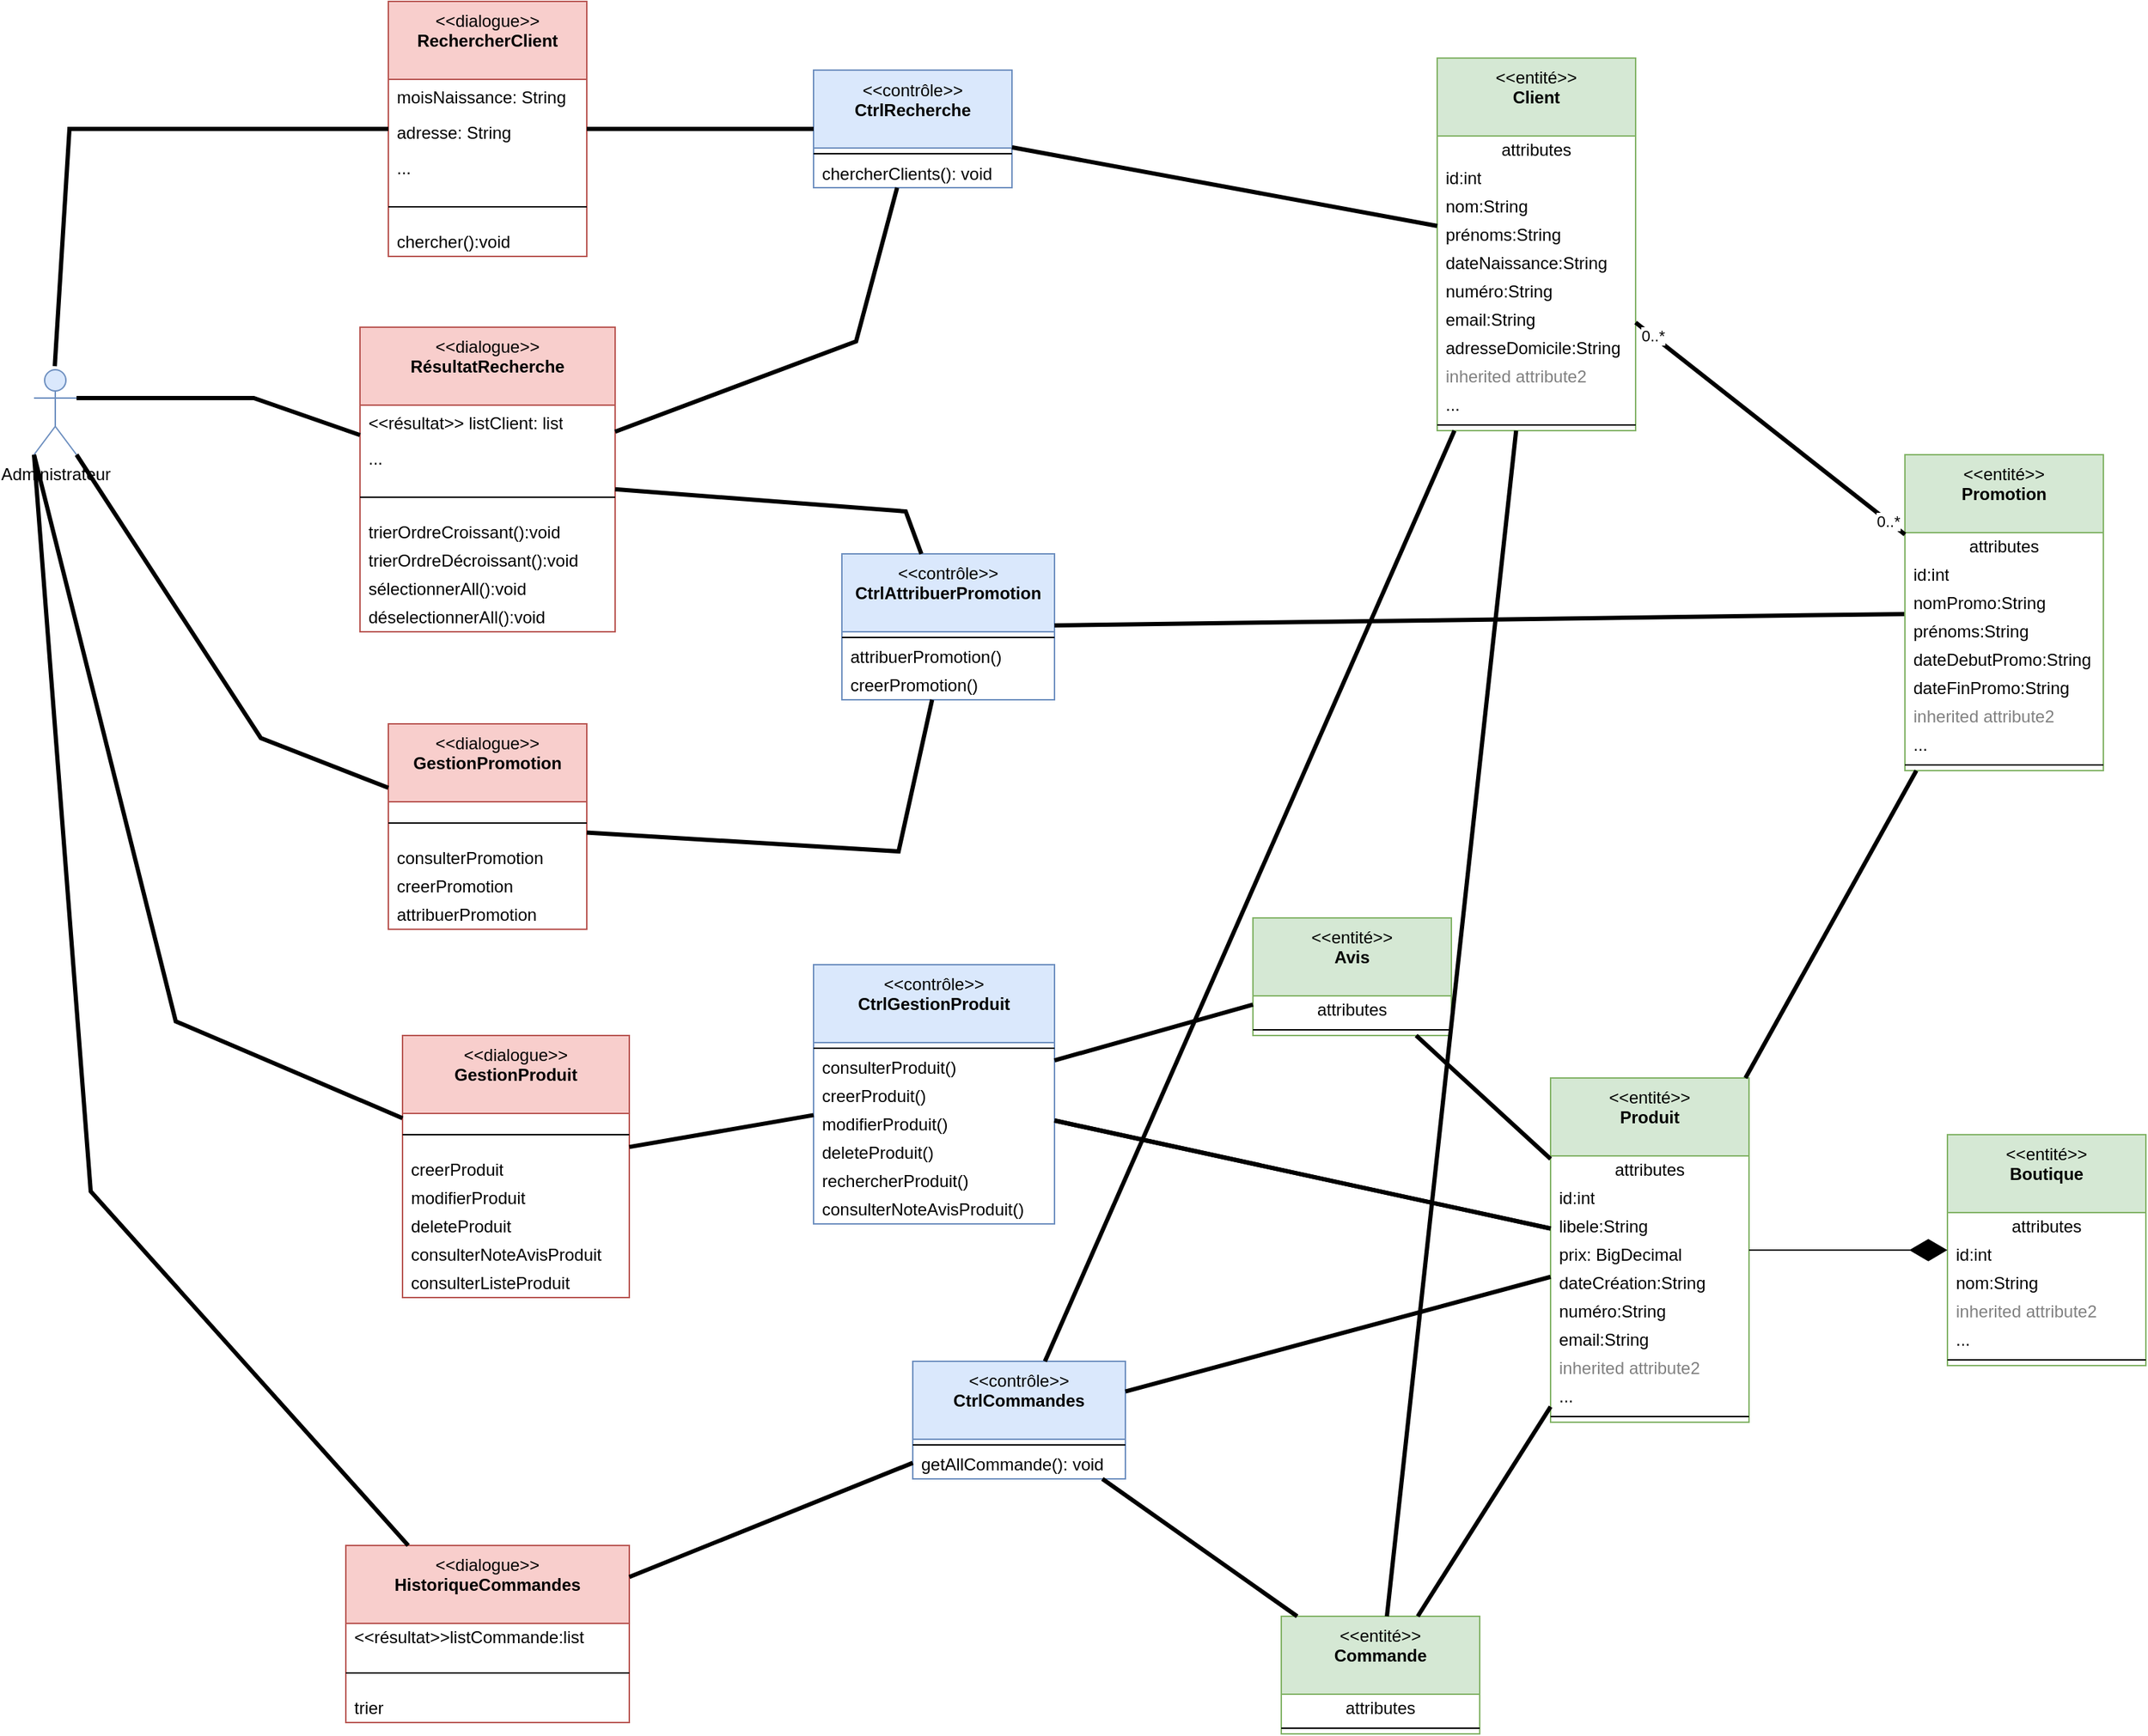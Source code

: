 <mxfile version="21.6.6" type="github" pages="2">
  <diagram name="Attribution promotion" id="ahY943-MPQnTFEPD0U1o">
    <mxGraphModel dx="1194" dy="839" grid="1" gridSize="10" guides="1" tooltips="1" connect="1" arrows="1" fold="1" page="1" pageScale="1" pageWidth="827" pageHeight="1169" math="0" shadow="0">
      <root>
        <mxCell id="0" />
        <mxCell id="1" parent="0" />
        <mxCell id="AcG3rtJJ_x_8f-vEFw6x-4" value="Administrateur" style="shape=umlActor;verticalLabelPosition=bottom;verticalAlign=top;html=1;fillColor=#dae8fc;strokeColor=#6c8ebf;" parent="1" vertex="1">
          <mxGeometry x="30" y="360" width="30" height="60" as="geometry" />
        </mxCell>
        <mxCell id="AcG3rtJJ_x_8f-vEFw6x-19" value="&amp;lt;&amp;lt;dialogue&amp;gt;&amp;gt;&lt;br&gt;&lt;b&gt;RechercherClient&lt;/b&gt;" style="swimlane;fontStyle=0;align=center;verticalAlign=top;childLayout=stackLayout;horizontal=1;startSize=55;horizontalStack=0;resizeParent=1;resizeParentMax=0;resizeLast=0;collapsible=0;marginBottom=0;html=1;whiteSpace=wrap;fillColor=#f8cecc;strokeColor=#b85450;" parent="1" vertex="1">
          <mxGeometry x="280" y="100" width="140" height="180" as="geometry" />
        </mxCell>
        <mxCell id="AcG3rtJJ_x_8f-vEFw6x-21" value="moisNaissance: String" style="text;html=1;strokeColor=none;fillColor=none;align=left;verticalAlign=middle;spacingLeft=4;spacingRight=4;overflow=hidden;rotatable=0;points=[[0,0.5],[1,0.5]];portConstraint=eastwest;whiteSpace=wrap;" parent="AcG3rtJJ_x_8f-vEFw6x-19" vertex="1">
          <mxGeometry y="55" width="140" height="25" as="geometry" />
        </mxCell>
        <mxCell id="AcG3rtJJ_x_8f-vEFw6x-30" value="adresse: String" style="text;html=1;strokeColor=none;fillColor=none;align=left;verticalAlign=middle;spacingLeft=4;spacingRight=4;overflow=hidden;rotatable=0;points=[[0,0.5],[1,0.5]];portConstraint=eastwest;whiteSpace=wrap;" parent="AcG3rtJJ_x_8f-vEFw6x-19" vertex="1">
          <mxGeometry y="80" width="140" height="25" as="geometry" />
        </mxCell>
        <mxCell id="AcG3rtJJ_x_8f-vEFw6x-31" value="..." style="text;html=1;strokeColor=none;fillColor=none;align=left;verticalAlign=middle;spacingLeft=4;spacingRight=4;overflow=hidden;rotatable=0;points=[[0,0.5],[1,0.5]];portConstraint=eastwest;whiteSpace=wrap;" parent="AcG3rtJJ_x_8f-vEFw6x-19" vertex="1">
          <mxGeometry y="105" width="140" height="25" as="geometry" />
        </mxCell>
        <mxCell id="AcG3rtJJ_x_8f-vEFw6x-24" value="" style="line;strokeWidth=1;fillColor=none;align=left;verticalAlign=middle;spacingTop=-1;spacingLeft=3;spacingRight=3;rotatable=0;labelPosition=right;points=[];portConstraint=eastwest;" parent="AcG3rtJJ_x_8f-vEFw6x-19" vertex="1">
          <mxGeometry y="130" width="140" height="30" as="geometry" />
        </mxCell>
        <mxCell id="AcG3rtJJ_x_8f-vEFw6x-26" value="chercher():void" style="text;html=1;strokeColor=none;fillColor=none;align=left;verticalAlign=middle;spacingLeft=4;spacingRight=4;overflow=hidden;rotatable=0;points=[[0,0.5],[1,0.5]];portConstraint=eastwest;whiteSpace=wrap;" parent="AcG3rtJJ_x_8f-vEFw6x-19" vertex="1">
          <mxGeometry y="160" width="140" height="20" as="geometry" />
        </mxCell>
        <mxCell id="AcG3rtJJ_x_8f-vEFw6x-33" value="&amp;lt;&amp;lt;dialogue&amp;gt;&amp;gt;&lt;br&gt;&lt;b&gt;RésultatRecherche&lt;/b&gt;" style="swimlane;fontStyle=0;align=center;verticalAlign=top;childLayout=stackLayout;horizontal=1;startSize=55;horizontalStack=0;resizeParent=1;resizeParentMax=0;resizeLast=0;collapsible=0;marginBottom=0;html=1;whiteSpace=wrap;fillColor=#f8cecc;strokeColor=#b85450;" parent="1" vertex="1">
          <mxGeometry x="260" y="330" width="180" height="215" as="geometry" />
        </mxCell>
        <mxCell id="AcG3rtJJ_x_8f-vEFw6x-34" value="&amp;lt;&amp;lt;résultat&amp;gt;&amp;gt; listClient: list" style="text;html=1;strokeColor=none;fillColor=none;align=left;verticalAlign=middle;spacingLeft=4;spacingRight=4;overflow=hidden;rotatable=0;points=[[0,0.5],[1,0.5]];portConstraint=eastwest;whiteSpace=wrap;" parent="AcG3rtJJ_x_8f-vEFw6x-33" vertex="1">
          <mxGeometry y="55" width="180" height="25" as="geometry" />
        </mxCell>
        <mxCell id="AcG3rtJJ_x_8f-vEFw6x-36" value="..." style="text;html=1;strokeColor=none;fillColor=none;align=left;verticalAlign=middle;spacingLeft=4;spacingRight=4;overflow=hidden;rotatable=0;points=[[0,0.5],[1,0.5]];portConstraint=eastwest;whiteSpace=wrap;" parent="AcG3rtJJ_x_8f-vEFw6x-33" vertex="1">
          <mxGeometry y="80" width="180" height="25" as="geometry" />
        </mxCell>
        <mxCell id="AcG3rtJJ_x_8f-vEFw6x-37" value="" style="line;strokeWidth=1;fillColor=none;align=left;verticalAlign=middle;spacingTop=-1;spacingLeft=3;spacingRight=3;rotatable=0;labelPosition=right;points=[];portConstraint=eastwest;" parent="AcG3rtJJ_x_8f-vEFw6x-33" vertex="1">
          <mxGeometry y="105" width="180" height="30" as="geometry" />
        </mxCell>
        <mxCell id="AcG3rtJJ_x_8f-vEFw6x-38" value="trierOrdreCroissant():void" style="text;html=1;strokeColor=none;fillColor=none;align=left;verticalAlign=middle;spacingLeft=4;spacingRight=4;overflow=hidden;rotatable=0;points=[[0,0.5],[1,0.5]];portConstraint=eastwest;whiteSpace=wrap;" parent="AcG3rtJJ_x_8f-vEFw6x-33" vertex="1">
          <mxGeometry y="135" width="180" height="20" as="geometry" />
        </mxCell>
        <mxCell id="AcG3rtJJ_x_8f-vEFw6x-40" value="trierOrdreDécroissant():void" style="text;html=1;strokeColor=none;fillColor=none;align=left;verticalAlign=middle;spacingLeft=4;spacingRight=4;overflow=hidden;rotatable=0;points=[[0,0.5],[1,0.5]];portConstraint=eastwest;whiteSpace=wrap;" parent="AcG3rtJJ_x_8f-vEFw6x-33" vertex="1">
          <mxGeometry y="155" width="180" height="20" as="geometry" />
        </mxCell>
        <mxCell id="AcG3rtJJ_x_8f-vEFw6x-41" value="sélectionnerAll():void" style="text;html=1;strokeColor=none;fillColor=none;align=left;verticalAlign=middle;spacingLeft=4;spacingRight=4;overflow=hidden;rotatable=0;points=[[0,0.5],[1,0.5]];portConstraint=eastwest;whiteSpace=wrap;" parent="AcG3rtJJ_x_8f-vEFw6x-33" vertex="1">
          <mxGeometry y="175" width="180" height="20" as="geometry" />
        </mxCell>
        <mxCell id="AcG3rtJJ_x_8f-vEFw6x-42" value="déselectionnerAll():void" style="text;html=1;strokeColor=none;fillColor=none;align=left;verticalAlign=middle;spacingLeft=4;spacingRight=4;overflow=hidden;rotatable=0;points=[[0,0.5],[1,0.5]];portConstraint=eastwest;whiteSpace=wrap;" parent="AcG3rtJJ_x_8f-vEFw6x-33" vertex="1">
          <mxGeometry y="195" width="180" height="20" as="geometry" />
        </mxCell>
        <mxCell id="AcG3rtJJ_x_8f-vEFw6x-43" value="&amp;lt;&amp;lt;contrôle&amp;gt;&amp;gt;&lt;br&gt;&lt;b&gt;CtrlRecherche&lt;/b&gt;" style="swimlane;fontStyle=0;align=center;verticalAlign=top;childLayout=stackLayout;horizontal=1;startSize=55;horizontalStack=0;resizeParent=1;resizeParentMax=0;resizeLast=0;collapsible=0;marginBottom=0;html=1;whiteSpace=wrap;fillColor=#dae8fc;strokeColor=#6c8ebf;" parent="1" vertex="1">
          <mxGeometry x="580" y="148.5" width="140" height="83" as="geometry" />
        </mxCell>
        <mxCell id="AcG3rtJJ_x_8f-vEFw6x-48" value="" style="line;strokeWidth=1;fillColor=none;align=left;verticalAlign=middle;spacingTop=-1;spacingLeft=3;spacingRight=3;rotatable=0;labelPosition=right;points=[];portConstraint=eastwest;" parent="AcG3rtJJ_x_8f-vEFw6x-43" vertex="1">
          <mxGeometry y="55" width="140" height="8" as="geometry" />
        </mxCell>
        <mxCell id="AcG3rtJJ_x_8f-vEFw6x-50" value="chercherClients(): void" style="text;html=1;strokeColor=none;fillColor=none;align=left;verticalAlign=middle;spacingLeft=4;spacingRight=4;overflow=hidden;rotatable=0;points=[[0,0.5],[1,0.5]];portConstraint=eastwest;whiteSpace=wrap;" parent="AcG3rtJJ_x_8f-vEFw6x-43" vertex="1">
          <mxGeometry y="63" width="140" height="20" as="geometry" />
        </mxCell>
        <mxCell id="AcG3rtJJ_x_8f-vEFw6x-53" value="" style="endArrow=none;startArrow=none;endFill=0;startFill=0;endSize=8;html=1;verticalAlign=bottom;labelBackgroundColor=none;strokeWidth=3;rounded=0;exitX=1;exitY=0.333;exitDx=0;exitDy=0;exitPerimeter=0;" parent="1" source="AcG3rtJJ_x_8f-vEFw6x-4" target="AcG3rtJJ_x_8f-vEFw6x-33" edge="1">
          <mxGeometry width="160" relative="1" as="geometry">
            <mxPoint x="70" y="390" as="sourcePoint" />
            <mxPoint x="275" y="398.75" as="targetPoint" />
            <Array as="points">
              <mxPoint x="185" y="380" />
            </Array>
          </mxGeometry>
        </mxCell>
        <mxCell id="AcG3rtJJ_x_8f-vEFw6x-54" value="" style="endArrow=none;startArrow=none;endFill=0;startFill=0;endSize=8;html=1;verticalAlign=bottom;labelBackgroundColor=none;strokeWidth=3;rounded=0;exitX=0.488;exitY=-0.042;exitDx=0;exitDy=0;exitPerimeter=0;" parent="1" source="AcG3rtJJ_x_8f-vEFw6x-4" target="AcG3rtJJ_x_8f-vEFw6x-19" edge="1">
          <mxGeometry width="160" relative="1" as="geometry">
            <mxPoint x="100" y="340" as="sourcePoint" />
            <mxPoint x="260" y="340" as="targetPoint" />
            <Array as="points">
              <mxPoint x="55" y="190" />
            </Array>
          </mxGeometry>
        </mxCell>
        <mxCell id="AcG3rtJJ_x_8f-vEFw6x-55" value="" style="endArrow=none;startArrow=none;endFill=0;startFill=0;endSize=8;html=1;verticalAlign=bottom;labelBackgroundColor=none;strokeWidth=3;rounded=0;" parent="1" source="AcG3rtJJ_x_8f-vEFw6x-19" target="AcG3rtJJ_x_8f-vEFw6x-43" edge="1">
          <mxGeometry width="160" relative="1" as="geometry">
            <mxPoint x="450" y="330" as="sourcePoint" />
            <mxPoint x="610" y="330" as="targetPoint" />
          </mxGeometry>
        </mxCell>
        <mxCell id="AcG3rtJJ_x_8f-vEFw6x-57" value="&amp;lt;&amp;lt;entité&amp;gt;&amp;gt;&lt;br&gt;&lt;b&gt;Client&lt;/b&gt;" style="swimlane;fontStyle=0;align=center;verticalAlign=top;childLayout=stackLayout;horizontal=1;startSize=55;horizontalStack=0;resizeParent=1;resizeParentMax=0;resizeLast=0;collapsible=0;marginBottom=0;html=1;whiteSpace=wrap;fillColor=#d5e8d4;strokeColor=#82b366;" parent="1" vertex="1">
          <mxGeometry x="1020" y="140" width="140" height="263" as="geometry" />
        </mxCell>
        <mxCell id="AcG3rtJJ_x_8f-vEFw6x-58" value="attributes" style="text;html=1;strokeColor=none;fillColor=none;align=center;verticalAlign=middle;spacingLeft=4;spacingRight=4;overflow=hidden;rotatable=0;points=[[0,0.5],[1,0.5]];portConstraint=eastwest;whiteSpace=wrap;" parent="AcG3rtJJ_x_8f-vEFw6x-57" vertex="1">
          <mxGeometry y="55" width="140" height="20" as="geometry" />
        </mxCell>
        <mxCell id="AcG3rtJJ_x_8f-vEFw6x-59" value="id:int" style="text;html=1;strokeColor=none;fillColor=none;align=left;verticalAlign=middle;spacingLeft=4;spacingRight=4;overflow=hidden;rotatable=0;points=[[0,0.5],[1,0.5]];portConstraint=eastwest;whiteSpace=wrap;" parent="AcG3rtJJ_x_8f-vEFw6x-57" vertex="1">
          <mxGeometry y="75" width="140" height="20" as="geometry" />
        </mxCell>
        <mxCell id="AcG3rtJJ_x_8f-vEFw6x-67" value="nom:String" style="text;html=1;strokeColor=none;fillColor=none;align=left;verticalAlign=middle;spacingLeft=4;spacingRight=4;overflow=hidden;rotatable=0;points=[[0,0.5],[1,0.5]];portConstraint=eastwest;whiteSpace=wrap;" parent="AcG3rtJJ_x_8f-vEFw6x-57" vertex="1">
          <mxGeometry y="95" width="140" height="20" as="geometry" />
        </mxCell>
        <mxCell id="AcG3rtJJ_x_8f-vEFw6x-65" value="prénoms:String" style="text;html=1;strokeColor=none;fillColor=none;align=left;verticalAlign=middle;spacingLeft=4;spacingRight=4;overflow=hidden;rotatable=0;points=[[0,0.5],[1,0.5]];portConstraint=eastwest;whiteSpace=wrap;" parent="AcG3rtJJ_x_8f-vEFw6x-57" vertex="1">
          <mxGeometry y="115" width="140" height="20" as="geometry" />
        </mxCell>
        <mxCell id="AcG3rtJJ_x_8f-vEFw6x-66" value="dateNaissance:String" style="text;html=1;strokeColor=none;fillColor=none;align=left;verticalAlign=middle;spacingLeft=4;spacingRight=4;overflow=hidden;rotatable=0;points=[[0,0.5],[1,0.5]];portConstraint=eastwest;whiteSpace=wrap;" parent="AcG3rtJJ_x_8f-vEFw6x-57" vertex="1">
          <mxGeometry y="135" width="140" height="20" as="geometry" />
        </mxCell>
        <mxCell id="AcG3rtJJ_x_8f-vEFw6x-68" value="numéro:String" style="text;html=1;strokeColor=none;fillColor=none;align=left;verticalAlign=middle;spacingLeft=4;spacingRight=4;overflow=hidden;rotatable=0;points=[[0,0.5],[1,0.5]];portConstraint=eastwest;whiteSpace=wrap;" parent="AcG3rtJJ_x_8f-vEFw6x-57" vertex="1">
          <mxGeometry y="155" width="140" height="20" as="geometry" />
        </mxCell>
        <mxCell id="AcG3rtJJ_x_8f-vEFw6x-69" value="email:String" style="text;html=1;strokeColor=none;fillColor=none;align=left;verticalAlign=middle;spacingLeft=4;spacingRight=4;overflow=hidden;rotatable=0;points=[[0,0.5],[1,0.5]];portConstraint=eastwest;whiteSpace=wrap;" parent="AcG3rtJJ_x_8f-vEFw6x-57" vertex="1">
          <mxGeometry y="175" width="140" height="20" as="geometry" />
        </mxCell>
        <mxCell id="AcG3rtJJ_x_8f-vEFw6x-151" value="adresseDomicile:String" style="text;html=1;strokeColor=none;fillColor=none;align=left;verticalAlign=middle;spacingLeft=4;spacingRight=4;overflow=hidden;rotatable=0;points=[[0,0.5],[1,0.5]];portConstraint=eastwest;whiteSpace=wrap;" parent="AcG3rtJJ_x_8f-vEFw6x-57" vertex="1">
          <mxGeometry y="195" width="140" height="20" as="geometry" />
        </mxCell>
        <mxCell id="AcG3rtJJ_x_8f-vEFw6x-60" value="inherited attribute2" style="text;html=1;strokeColor=none;fillColor=none;align=left;verticalAlign=middle;spacingLeft=4;spacingRight=4;overflow=hidden;rotatable=0;points=[[0,0.5],[1,0.5]];portConstraint=eastwest;fontColor=#808080;whiteSpace=wrap;" parent="AcG3rtJJ_x_8f-vEFw6x-57" vertex="1">
          <mxGeometry y="215" width="140" height="20" as="geometry" />
        </mxCell>
        <mxCell id="AcG3rtJJ_x_8f-vEFw6x-61" value="..." style="text;html=1;strokeColor=none;fillColor=none;align=left;verticalAlign=middle;spacingLeft=4;spacingRight=4;overflow=hidden;rotatable=0;points=[[0,0.5],[1,0.5]];portConstraint=eastwest;whiteSpace=wrap;" parent="AcG3rtJJ_x_8f-vEFw6x-57" vertex="1">
          <mxGeometry y="235" width="140" height="20" as="geometry" />
        </mxCell>
        <mxCell id="AcG3rtJJ_x_8f-vEFw6x-62" value="" style="line;strokeWidth=1;fillColor=none;align=left;verticalAlign=middle;spacingTop=-1;spacingLeft=3;spacingRight=3;rotatable=0;labelPosition=right;points=[];portConstraint=eastwest;" parent="AcG3rtJJ_x_8f-vEFw6x-57" vertex="1">
          <mxGeometry y="255" width="140" height="8" as="geometry" />
        </mxCell>
        <mxCell id="AcG3rtJJ_x_8f-vEFw6x-70" value="" style="endArrow=none;startArrow=none;endFill=0;startFill=0;endSize=8;html=1;verticalAlign=bottom;labelBackgroundColor=none;strokeWidth=3;rounded=0;" parent="1" source="AcG3rtJJ_x_8f-vEFw6x-43" target="AcG3rtJJ_x_8f-vEFw6x-57" edge="1">
          <mxGeometry width="160" relative="1" as="geometry">
            <mxPoint x="540" y="290" as="sourcePoint" />
            <mxPoint x="700" y="290" as="targetPoint" />
          </mxGeometry>
        </mxCell>
        <mxCell id="AcG3rtJJ_x_8f-vEFw6x-84" value="" style="endArrow=none;startArrow=none;endFill=0;startFill=0;endSize=8;html=1;verticalAlign=bottom;labelBackgroundColor=none;strokeWidth=3;rounded=0;" parent="1" source="AcG3rtJJ_x_8f-vEFw6x-33" target="AcG3rtJJ_x_8f-vEFw6x-43" edge="1">
          <mxGeometry width="160" relative="1" as="geometry">
            <mxPoint x="540" y="290" as="sourcePoint" />
            <mxPoint x="700" y="290" as="targetPoint" />
            <Array as="points">
              <mxPoint x="610" y="340" />
            </Array>
          </mxGeometry>
        </mxCell>
        <mxCell id="AcG3rtJJ_x_8f-vEFw6x-85" value="&amp;lt;&amp;lt;contrôle&amp;gt;&amp;gt;&lt;br&gt;&lt;b&gt;CtrlAttribuerPromotion&lt;/b&gt;" style="swimlane;fontStyle=0;align=center;verticalAlign=top;childLayout=stackLayout;horizontal=1;startSize=55;horizontalStack=0;resizeParent=1;resizeParentMax=0;resizeLast=0;collapsible=0;marginBottom=0;html=1;whiteSpace=wrap;fillColor=#dae8fc;strokeColor=#6c8ebf;" parent="1" vertex="1">
          <mxGeometry x="600" y="490" width="150" height="103" as="geometry" />
        </mxCell>
        <mxCell id="AcG3rtJJ_x_8f-vEFw6x-86" value="" style="line;strokeWidth=1;fillColor=none;align=left;verticalAlign=middle;spacingTop=-1;spacingLeft=3;spacingRight=3;rotatable=0;labelPosition=right;points=[];portConstraint=eastwest;" parent="AcG3rtJJ_x_8f-vEFw6x-85" vertex="1">
          <mxGeometry y="55" width="150" height="8" as="geometry" />
        </mxCell>
        <mxCell id="AcG3rtJJ_x_8f-vEFw6x-87" value="attribuerPromotion()" style="text;html=1;strokeColor=none;fillColor=none;align=left;verticalAlign=middle;spacingLeft=4;spacingRight=4;overflow=hidden;rotatable=0;points=[[0,0.5],[1,0.5]];portConstraint=eastwest;whiteSpace=wrap;" parent="AcG3rtJJ_x_8f-vEFw6x-85" vertex="1">
          <mxGeometry y="63" width="150" height="20" as="geometry" />
        </mxCell>
        <mxCell id="AcG3rtJJ_x_8f-vEFw6x-97" value="creerPromotion()" style="text;html=1;strokeColor=none;fillColor=none;align=left;verticalAlign=middle;spacingLeft=4;spacingRight=4;overflow=hidden;rotatable=0;points=[[0,0.5],[1,0.5]];portConstraint=eastwest;whiteSpace=wrap;" parent="AcG3rtJJ_x_8f-vEFw6x-85" vertex="1">
          <mxGeometry y="83" width="150" height="20" as="geometry" />
        </mxCell>
        <mxCell id="AcG3rtJJ_x_8f-vEFw6x-88" value="" style="endArrow=none;startArrow=none;endFill=0;startFill=0;endSize=8;html=1;verticalAlign=bottom;labelBackgroundColor=none;strokeWidth=3;rounded=0;" parent="1" source="AcG3rtJJ_x_8f-vEFw6x-33" target="AcG3rtJJ_x_8f-vEFw6x-85" edge="1">
          <mxGeometry width="160" relative="1" as="geometry">
            <mxPoint x="570" y="390" as="sourcePoint" />
            <mxPoint x="730" y="390" as="targetPoint" />
            <Array as="points">
              <mxPoint x="645" y="460" />
            </Array>
          </mxGeometry>
        </mxCell>
        <mxCell id="AcG3rtJJ_x_8f-vEFw6x-89" value="&amp;lt;&amp;lt;dialogue&amp;gt;&amp;gt;&lt;br&gt;&lt;b&gt;GestionPromotion&lt;/b&gt;" style="swimlane;fontStyle=0;align=center;verticalAlign=top;childLayout=stackLayout;horizontal=1;startSize=55;horizontalStack=0;resizeParent=1;resizeParentMax=0;resizeLast=0;collapsible=0;marginBottom=0;html=1;whiteSpace=wrap;fillColor=#f8cecc;strokeColor=#b85450;" parent="1" vertex="1">
          <mxGeometry x="280" y="610" width="140" height="145" as="geometry" />
        </mxCell>
        <mxCell id="AcG3rtJJ_x_8f-vEFw6x-93" value="" style="line;strokeWidth=1;fillColor=none;align=left;verticalAlign=middle;spacingTop=-1;spacingLeft=3;spacingRight=3;rotatable=0;labelPosition=right;points=[];portConstraint=eastwest;" parent="AcG3rtJJ_x_8f-vEFw6x-89" vertex="1">
          <mxGeometry y="55" width="140" height="30" as="geometry" />
        </mxCell>
        <mxCell id="AcG3rtJJ_x_8f-vEFw6x-168" value="consulterPromotion" style="text;html=1;strokeColor=none;fillColor=none;align=left;verticalAlign=middle;spacingLeft=4;spacingRight=4;overflow=hidden;rotatable=0;points=[[0,0.5],[1,0.5]];portConstraint=eastwest;whiteSpace=wrap;" parent="AcG3rtJJ_x_8f-vEFw6x-89" vertex="1">
          <mxGeometry y="85" width="140" height="20" as="geometry" />
        </mxCell>
        <mxCell id="AcG3rtJJ_x_8f-vEFw6x-130" value="creerPromotion" style="text;html=1;strokeColor=none;fillColor=none;align=left;verticalAlign=middle;spacingLeft=4;spacingRight=4;overflow=hidden;rotatable=0;points=[[0,0.5],[1,0.5]];portConstraint=eastwest;whiteSpace=wrap;" parent="AcG3rtJJ_x_8f-vEFw6x-89" vertex="1">
          <mxGeometry y="105" width="140" height="20" as="geometry" />
        </mxCell>
        <mxCell id="AcG3rtJJ_x_8f-vEFw6x-128" value="attribuerPromotion" style="text;html=1;strokeColor=none;fillColor=none;align=left;verticalAlign=middle;spacingLeft=4;spacingRight=4;overflow=hidden;rotatable=0;points=[[0,0.5],[1,0.5]];portConstraint=eastwest;whiteSpace=wrap;" parent="AcG3rtJJ_x_8f-vEFw6x-89" vertex="1">
          <mxGeometry y="125" width="140" height="20" as="geometry" />
        </mxCell>
        <mxCell id="AcG3rtJJ_x_8f-vEFw6x-95" value="" style="endArrow=none;startArrow=none;endFill=0;startFill=0;endSize=8;html=1;verticalAlign=bottom;labelBackgroundColor=none;strokeWidth=3;rounded=0;exitX=1;exitY=1;exitDx=0;exitDy=0;exitPerimeter=0;" parent="1" source="AcG3rtJJ_x_8f-vEFw6x-4" target="AcG3rtJJ_x_8f-vEFw6x-89" edge="1">
          <mxGeometry width="160" relative="1" as="geometry">
            <mxPoint x="80" y="650" as="sourcePoint" />
            <mxPoint x="240" y="650" as="targetPoint" />
            <Array as="points">
              <mxPoint x="190" y="620" />
            </Array>
          </mxGeometry>
        </mxCell>
        <mxCell id="AcG3rtJJ_x_8f-vEFw6x-96" value="" style="endArrow=none;startArrow=none;endFill=0;startFill=0;endSize=8;html=1;verticalAlign=bottom;labelBackgroundColor=none;strokeWidth=3;rounded=0;" parent="1" source="AcG3rtJJ_x_8f-vEFw6x-89" target="AcG3rtJJ_x_8f-vEFw6x-85" edge="1">
          <mxGeometry width="160" relative="1" as="geometry">
            <mxPoint x="480" y="500" as="sourcePoint" />
            <mxPoint x="640" y="500" as="targetPoint" />
            <Array as="points">
              <mxPoint x="640" y="700" />
            </Array>
          </mxGeometry>
        </mxCell>
        <mxCell id="AcG3rtJJ_x_8f-vEFw6x-101" value="" style="endArrow=none;startArrow=none;endFill=0;startFill=0;endSize=8;html=1;verticalAlign=bottom;labelBackgroundColor=none;strokeWidth=3;rounded=0;" parent="1" source="AcG3rtJJ_x_8f-vEFw6x-85" target="AcG3rtJJ_x_8f-vEFw6x-102" edge="1">
          <mxGeometry width="160" relative="1" as="geometry">
            <mxPoint x="710" y="480" as="sourcePoint" />
            <mxPoint x="870" y="480" as="targetPoint" />
          </mxGeometry>
        </mxCell>
        <mxCell id="AcG3rtJJ_x_8f-vEFw6x-102" value="&amp;lt;&amp;lt;entité&amp;gt;&amp;gt;&lt;br&gt;&lt;b&gt;Promotion&lt;/b&gt;" style="swimlane;fontStyle=0;align=center;verticalAlign=top;childLayout=stackLayout;horizontal=1;startSize=55;horizontalStack=0;resizeParent=1;resizeParentMax=0;resizeLast=0;collapsible=0;marginBottom=0;html=1;whiteSpace=wrap;fillColor=#d5e8d4;strokeColor=#82b366;" parent="1" vertex="1">
          <mxGeometry x="1350" y="420" width="140" height="223" as="geometry" />
        </mxCell>
        <mxCell id="AcG3rtJJ_x_8f-vEFw6x-103" value="attributes" style="text;html=1;strokeColor=none;fillColor=none;align=center;verticalAlign=middle;spacingLeft=4;spacingRight=4;overflow=hidden;rotatable=0;points=[[0,0.5],[1,0.5]];portConstraint=eastwest;whiteSpace=wrap;" parent="AcG3rtJJ_x_8f-vEFw6x-102" vertex="1">
          <mxGeometry y="55" width="140" height="20" as="geometry" />
        </mxCell>
        <mxCell id="AcG3rtJJ_x_8f-vEFw6x-104" value="id:int" style="text;html=1;strokeColor=none;fillColor=none;align=left;verticalAlign=middle;spacingLeft=4;spacingRight=4;overflow=hidden;rotatable=0;points=[[0,0.5],[1,0.5]];portConstraint=eastwest;whiteSpace=wrap;" parent="AcG3rtJJ_x_8f-vEFw6x-102" vertex="1">
          <mxGeometry y="75" width="140" height="20" as="geometry" />
        </mxCell>
        <mxCell id="AcG3rtJJ_x_8f-vEFw6x-105" value="nomPromo:String" style="text;html=1;strokeColor=none;fillColor=none;align=left;verticalAlign=middle;spacingLeft=4;spacingRight=4;overflow=hidden;rotatable=0;points=[[0,0.5],[1,0.5]];portConstraint=eastwest;whiteSpace=wrap;" parent="AcG3rtJJ_x_8f-vEFw6x-102" vertex="1">
          <mxGeometry y="95" width="140" height="20" as="geometry" />
        </mxCell>
        <mxCell id="AcG3rtJJ_x_8f-vEFw6x-106" value="prénoms:String" style="text;html=1;strokeColor=none;fillColor=none;align=left;verticalAlign=middle;spacingLeft=4;spacingRight=4;overflow=hidden;rotatable=0;points=[[0,0.5],[1,0.5]];portConstraint=eastwest;whiteSpace=wrap;" parent="AcG3rtJJ_x_8f-vEFw6x-102" vertex="1">
          <mxGeometry y="115" width="140" height="20" as="geometry" />
        </mxCell>
        <mxCell id="AcG3rtJJ_x_8f-vEFw6x-107" value="dateDebutPromo:String" style="text;html=1;strokeColor=none;fillColor=none;align=left;verticalAlign=middle;spacingLeft=4;spacingRight=4;overflow=hidden;rotatable=0;points=[[0,0.5],[1,0.5]];portConstraint=eastwest;whiteSpace=wrap;" parent="AcG3rtJJ_x_8f-vEFw6x-102" vertex="1">
          <mxGeometry y="135" width="140" height="20" as="geometry" />
        </mxCell>
        <mxCell id="AcG3rtJJ_x_8f-vEFw6x-108" value="dateFinPromo:String" style="text;html=1;strokeColor=none;fillColor=none;align=left;verticalAlign=middle;spacingLeft=4;spacingRight=4;overflow=hidden;rotatable=0;points=[[0,0.5],[1,0.5]];portConstraint=eastwest;whiteSpace=wrap;" parent="AcG3rtJJ_x_8f-vEFw6x-102" vertex="1">
          <mxGeometry y="155" width="140" height="20" as="geometry" />
        </mxCell>
        <mxCell id="AcG3rtJJ_x_8f-vEFw6x-110" value="inherited attribute2" style="text;html=1;strokeColor=none;fillColor=none;align=left;verticalAlign=middle;spacingLeft=4;spacingRight=4;overflow=hidden;rotatable=0;points=[[0,0.5],[1,0.5]];portConstraint=eastwest;fontColor=#808080;whiteSpace=wrap;" parent="AcG3rtJJ_x_8f-vEFw6x-102" vertex="1">
          <mxGeometry y="175" width="140" height="20" as="geometry" />
        </mxCell>
        <mxCell id="AcG3rtJJ_x_8f-vEFw6x-111" value="..." style="text;html=1;strokeColor=none;fillColor=none;align=left;verticalAlign=middle;spacingLeft=4;spacingRight=4;overflow=hidden;rotatable=0;points=[[0,0.5],[1,0.5]];portConstraint=eastwest;whiteSpace=wrap;" parent="AcG3rtJJ_x_8f-vEFw6x-102" vertex="1">
          <mxGeometry y="195" width="140" height="20" as="geometry" />
        </mxCell>
        <mxCell id="AcG3rtJJ_x_8f-vEFw6x-112" value="" style="line;strokeWidth=1;fillColor=none;align=left;verticalAlign=middle;spacingTop=-1;spacingLeft=3;spacingRight=3;rotatable=0;labelPosition=right;points=[];portConstraint=eastwest;" parent="AcG3rtJJ_x_8f-vEFw6x-102" vertex="1">
          <mxGeometry y="215" width="140" height="8" as="geometry" />
        </mxCell>
        <mxCell id="AcG3rtJJ_x_8f-vEFw6x-113" value="" style="endArrow=none;startArrow=none;endFill=0;startFill=0;endSize=8;html=1;verticalAlign=bottom;labelBackgroundColor=none;strokeWidth=3;rounded=0;" parent="1" source="AcG3rtJJ_x_8f-vEFw6x-57" target="AcG3rtJJ_x_8f-vEFw6x-102" edge="1">
          <mxGeometry width="160" relative="1" as="geometry">
            <mxPoint x="870" y="410" as="sourcePoint" />
            <mxPoint x="1030" y="410" as="targetPoint" />
          </mxGeometry>
        </mxCell>
        <mxCell id="AcG3rtJJ_x_8f-vEFw6x-156" value="0..*" style="edgeLabel;html=1;align=center;verticalAlign=middle;resizable=0;points=[];" parent="AcG3rtJJ_x_8f-vEFw6x-113" vertex="1" connectable="0">
          <mxGeometry x="-0.87" relative="1" as="geometry">
            <mxPoint as="offset" />
          </mxGeometry>
        </mxCell>
        <mxCell id="AcG3rtJJ_x_8f-vEFw6x-157" value="0..*" style="edgeLabel;html=1;align=center;verticalAlign=middle;resizable=0;points=[];" parent="AcG3rtJJ_x_8f-vEFw6x-113" vertex="1" connectable="0">
          <mxGeometry x="0.869" relative="1" as="geometry">
            <mxPoint as="offset" />
          </mxGeometry>
        </mxCell>
        <mxCell id="AcG3rtJJ_x_8f-vEFw6x-114" value="&amp;lt;&amp;lt;entité&amp;gt;&amp;gt;&lt;br&gt;&lt;b&gt;Produit&lt;/b&gt;" style="swimlane;fontStyle=0;align=center;verticalAlign=top;childLayout=stackLayout;horizontal=1;startSize=55;horizontalStack=0;resizeParent=1;resizeParentMax=0;resizeLast=0;collapsible=0;marginBottom=0;html=1;whiteSpace=wrap;fillColor=#d5e8d4;strokeColor=#82b366;" parent="1" vertex="1">
          <mxGeometry x="1100" y="860" width="140" height="243" as="geometry" />
        </mxCell>
        <mxCell id="AcG3rtJJ_x_8f-vEFw6x-115" value="attributes" style="text;html=1;strokeColor=none;fillColor=none;align=center;verticalAlign=middle;spacingLeft=4;spacingRight=4;overflow=hidden;rotatable=0;points=[[0,0.5],[1,0.5]];portConstraint=eastwest;whiteSpace=wrap;" parent="AcG3rtJJ_x_8f-vEFw6x-114" vertex="1">
          <mxGeometry y="55" width="140" height="20" as="geometry" />
        </mxCell>
        <mxCell id="AcG3rtJJ_x_8f-vEFw6x-116" value="id:int" style="text;html=1;strokeColor=none;fillColor=none;align=left;verticalAlign=middle;spacingLeft=4;spacingRight=4;overflow=hidden;rotatable=0;points=[[0,0.5],[1,0.5]];portConstraint=eastwest;whiteSpace=wrap;" parent="AcG3rtJJ_x_8f-vEFw6x-114" vertex="1">
          <mxGeometry y="75" width="140" height="20" as="geometry" />
        </mxCell>
        <mxCell id="AcG3rtJJ_x_8f-vEFw6x-117" value="libele:String" style="text;html=1;strokeColor=none;fillColor=none;align=left;verticalAlign=middle;spacingLeft=4;spacingRight=4;overflow=hidden;rotatable=0;points=[[0,0.5],[1,0.5]];portConstraint=eastwest;whiteSpace=wrap;" parent="AcG3rtJJ_x_8f-vEFw6x-114" vertex="1">
          <mxGeometry y="95" width="140" height="20" as="geometry" />
        </mxCell>
        <mxCell id="AcG3rtJJ_x_8f-vEFw6x-118" value="prix: BigDecimal" style="text;html=1;strokeColor=none;fillColor=none;align=left;verticalAlign=middle;spacingLeft=4;spacingRight=4;overflow=hidden;rotatable=0;points=[[0,0.5],[1,0.5]];portConstraint=eastwest;whiteSpace=wrap;" parent="AcG3rtJJ_x_8f-vEFw6x-114" vertex="1">
          <mxGeometry y="115" width="140" height="20" as="geometry" />
        </mxCell>
        <mxCell id="AcG3rtJJ_x_8f-vEFw6x-119" value="dateCréation:String" style="text;html=1;strokeColor=none;fillColor=none;align=left;verticalAlign=middle;spacingLeft=4;spacingRight=4;overflow=hidden;rotatable=0;points=[[0,0.5],[1,0.5]];portConstraint=eastwest;whiteSpace=wrap;" parent="AcG3rtJJ_x_8f-vEFw6x-114" vertex="1">
          <mxGeometry y="135" width="140" height="20" as="geometry" />
        </mxCell>
        <mxCell id="AcG3rtJJ_x_8f-vEFw6x-120" value="numéro:String" style="text;html=1;strokeColor=none;fillColor=none;align=left;verticalAlign=middle;spacingLeft=4;spacingRight=4;overflow=hidden;rotatable=0;points=[[0,0.5],[1,0.5]];portConstraint=eastwest;whiteSpace=wrap;" parent="AcG3rtJJ_x_8f-vEFw6x-114" vertex="1">
          <mxGeometry y="155" width="140" height="20" as="geometry" />
        </mxCell>
        <mxCell id="AcG3rtJJ_x_8f-vEFw6x-121" value="email:String" style="text;html=1;strokeColor=none;fillColor=none;align=left;verticalAlign=middle;spacingLeft=4;spacingRight=4;overflow=hidden;rotatable=0;points=[[0,0.5],[1,0.5]];portConstraint=eastwest;whiteSpace=wrap;" parent="AcG3rtJJ_x_8f-vEFw6x-114" vertex="1">
          <mxGeometry y="175" width="140" height="20" as="geometry" />
        </mxCell>
        <mxCell id="AcG3rtJJ_x_8f-vEFw6x-122" value="inherited attribute2" style="text;html=1;strokeColor=none;fillColor=none;align=left;verticalAlign=middle;spacingLeft=4;spacingRight=4;overflow=hidden;rotatable=0;points=[[0,0.5],[1,0.5]];portConstraint=eastwest;fontColor=#808080;whiteSpace=wrap;" parent="AcG3rtJJ_x_8f-vEFw6x-114" vertex="1">
          <mxGeometry y="195" width="140" height="20" as="geometry" />
        </mxCell>
        <mxCell id="AcG3rtJJ_x_8f-vEFw6x-123" value="..." style="text;html=1;strokeColor=none;fillColor=none;align=left;verticalAlign=middle;spacingLeft=4;spacingRight=4;overflow=hidden;rotatable=0;points=[[0,0.5],[1,0.5]];portConstraint=eastwest;whiteSpace=wrap;" parent="AcG3rtJJ_x_8f-vEFw6x-114" vertex="1">
          <mxGeometry y="215" width="140" height="20" as="geometry" />
        </mxCell>
        <mxCell id="AcG3rtJJ_x_8f-vEFw6x-124" value="" style="line;strokeWidth=1;fillColor=none;align=left;verticalAlign=middle;spacingTop=-1;spacingLeft=3;spacingRight=3;rotatable=0;labelPosition=right;points=[];portConstraint=eastwest;" parent="AcG3rtJJ_x_8f-vEFw6x-114" vertex="1">
          <mxGeometry y="235" width="140" height="8" as="geometry" />
        </mxCell>
        <mxCell id="AcG3rtJJ_x_8f-vEFw6x-125" value="" style="endArrow=none;startArrow=none;endFill=0;startFill=0;endSize=8;html=1;verticalAlign=bottom;labelBackgroundColor=none;strokeWidth=3;rounded=0;" parent="1" source="AcG3rtJJ_x_8f-vEFw6x-102" target="AcG3rtJJ_x_8f-vEFw6x-114" edge="1">
          <mxGeometry width="160" relative="1" as="geometry">
            <mxPoint x="897" y="723" as="sourcePoint" />
            <mxPoint x="1127" y="550" as="targetPoint" />
          </mxGeometry>
        </mxCell>
        <mxCell id="AcG3rtJJ_x_8f-vEFw6x-131" value="&amp;lt;&amp;lt;dialogue&amp;gt;&amp;gt;&lt;br&gt;&lt;b&gt;GestionProduit&lt;br&gt;&lt;/b&gt;" style="swimlane;fontStyle=0;align=center;verticalAlign=top;childLayout=stackLayout;horizontal=1;startSize=55;horizontalStack=0;resizeParent=1;resizeParentMax=0;resizeLast=0;collapsible=0;marginBottom=0;html=1;whiteSpace=wrap;fillColor=#f8cecc;strokeColor=#b85450;" parent="1" vertex="1">
          <mxGeometry x="290" y="830" width="160" height="185" as="geometry" />
        </mxCell>
        <mxCell id="AcG3rtJJ_x_8f-vEFw6x-132" value="" style="line;strokeWidth=1;fillColor=none;align=left;verticalAlign=middle;spacingTop=-1;spacingLeft=3;spacingRight=3;rotatable=0;labelPosition=right;points=[];portConstraint=eastwest;" parent="AcG3rtJJ_x_8f-vEFw6x-131" vertex="1">
          <mxGeometry y="55" width="160" height="30" as="geometry" />
        </mxCell>
        <mxCell id="AcG3rtJJ_x_8f-vEFw6x-133" value="creerProduit" style="text;html=1;strokeColor=none;fillColor=none;align=left;verticalAlign=middle;spacingLeft=4;spacingRight=4;overflow=hidden;rotatable=0;points=[[0,0.5],[1,0.5]];portConstraint=eastwest;whiteSpace=wrap;" parent="AcG3rtJJ_x_8f-vEFw6x-131" vertex="1">
          <mxGeometry y="85" width="160" height="20" as="geometry" />
        </mxCell>
        <mxCell id="AcG3rtJJ_x_8f-vEFw6x-134" value="modifierProduit" style="text;html=1;strokeColor=none;fillColor=none;align=left;verticalAlign=middle;spacingLeft=4;spacingRight=4;overflow=hidden;rotatable=0;points=[[0,0.5],[1,0.5]];portConstraint=eastwest;whiteSpace=wrap;" parent="AcG3rtJJ_x_8f-vEFw6x-131" vertex="1">
          <mxGeometry y="105" width="160" height="20" as="geometry" />
        </mxCell>
        <mxCell id="AcG3rtJJ_x_8f-vEFw6x-135" value="deleteProduit" style="text;html=1;strokeColor=none;fillColor=none;align=left;verticalAlign=middle;spacingLeft=4;spacingRight=4;overflow=hidden;rotatable=0;points=[[0,0.5],[1,0.5]];portConstraint=eastwest;whiteSpace=wrap;" parent="AcG3rtJJ_x_8f-vEFw6x-131" vertex="1">
          <mxGeometry y="125" width="160" height="20" as="geometry" />
        </mxCell>
        <mxCell id="AcG3rtJJ_x_8f-vEFw6x-136" value="consulterNoteAvisProduit" style="text;html=1;strokeColor=none;fillColor=none;align=left;verticalAlign=middle;spacingLeft=4;spacingRight=4;overflow=hidden;rotatable=0;points=[[0,0.5],[1,0.5]];portConstraint=eastwest;whiteSpace=wrap;" parent="AcG3rtJJ_x_8f-vEFw6x-131" vertex="1">
          <mxGeometry y="145" width="160" height="20" as="geometry" />
        </mxCell>
        <mxCell id="WRH8ou2SBWesXYngq8nN-8" value="consulterListeProduit" style="text;html=1;strokeColor=none;fillColor=none;align=left;verticalAlign=middle;spacingLeft=4;spacingRight=4;overflow=hidden;rotatable=0;points=[[0,0.5],[1,0.5]];portConstraint=eastwest;whiteSpace=wrap;" vertex="1" parent="AcG3rtJJ_x_8f-vEFw6x-131">
          <mxGeometry y="165" width="160" height="20" as="geometry" />
        </mxCell>
        <mxCell id="AcG3rtJJ_x_8f-vEFw6x-137" value="" style="endArrow=none;startArrow=none;endFill=0;startFill=0;endSize=8;html=1;verticalAlign=bottom;labelBackgroundColor=none;strokeWidth=3;rounded=0;exitX=0;exitY=1;exitDx=0;exitDy=0;exitPerimeter=0;" parent="1" source="AcG3rtJJ_x_8f-vEFw6x-4" target="AcG3rtJJ_x_8f-vEFw6x-131" edge="1">
          <mxGeometry width="160" relative="1" as="geometry">
            <mxPoint x="-60" y="620" as="sourcePoint" />
            <mxPoint x="100" y="620" as="targetPoint" />
            <Array as="points">
              <mxPoint x="130" y="820" />
            </Array>
          </mxGeometry>
        </mxCell>
        <mxCell id="AcG3rtJJ_x_8f-vEFw6x-138" value="&amp;lt;&amp;lt;entité&amp;gt;&amp;gt;&lt;br&gt;&lt;b&gt;Boutique&lt;/b&gt;" style="swimlane;fontStyle=0;align=center;verticalAlign=top;childLayout=stackLayout;horizontal=1;startSize=55;horizontalStack=0;resizeParent=1;resizeParentMax=0;resizeLast=0;collapsible=0;marginBottom=0;html=1;whiteSpace=wrap;fillColor=#d5e8d4;strokeColor=#82b366;" parent="1" vertex="1">
          <mxGeometry x="1380" y="900" width="140" height="163" as="geometry" />
        </mxCell>
        <mxCell id="AcG3rtJJ_x_8f-vEFw6x-139" value="attributes" style="text;html=1;strokeColor=none;fillColor=none;align=center;verticalAlign=middle;spacingLeft=4;spacingRight=4;overflow=hidden;rotatable=0;points=[[0,0.5],[1,0.5]];portConstraint=eastwest;whiteSpace=wrap;" parent="AcG3rtJJ_x_8f-vEFw6x-138" vertex="1">
          <mxGeometry y="55" width="140" height="20" as="geometry" />
        </mxCell>
        <mxCell id="AcG3rtJJ_x_8f-vEFw6x-140" value="id:int" style="text;html=1;strokeColor=none;fillColor=none;align=left;verticalAlign=middle;spacingLeft=4;spacingRight=4;overflow=hidden;rotatable=0;points=[[0,0.5],[1,0.5]];portConstraint=eastwest;whiteSpace=wrap;" parent="AcG3rtJJ_x_8f-vEFw6x-138" vertex="1">
          <mxGeometry y="75" width="140" height="20" as="geometry" />
        </mxCell>
        <mxCell id="AcG3rtJJ_x_8f-vEFw6x-141" value="nom:String" style="text;html=1;strokeColor=none;fillColor=none;align=left;verticalAlign=middle;spacingLeft=4;spacingRight=4;overflow=hidden;rotatable=0;points=[[0,0.5],[1,0.5]];portConstraint=eastwest;whiteSpace=wrap;" parent="AcG3rtJJ_x_8f-vEFw6x-138" vertex="1">
          <mxGeometry y="95" width="140" height="20" as="geometry" />
        </mxCell>
        <mxCell id="AcG3rtJJ_x_8f-vEFw6x-146" value="inherited attribute2" style="text;html=1;strokeColor=none;fillColor=none;align=left;verticalAlign=middle;spacingLeft=4;spacingRight=4;overflow=hidden;rotatable=0;points=[[0,0.5],[1,0.5]];portConstraint=eastwest;fontColor=#808080;whiteSpace=wrap;" parent="AcG3rtJJ_x_8f-vEFw6x-138" vertex="1">
          <mxGeometry y="115" width="140" height="20" as="geometry" />
        </mxCell>
        <mxCell id="AcG3rtJJ_x_8f-vEFw6x-147" value="..." style="text;html=1;strokeColor=none;fillColor=none;align=left;verticalAlign=middle;spacingLeft=4;spacingRight=4;overflow=hidden;rotatable=0;points=[[0,0.5],[1,0.5]];portConstraint=eastwest;whiteSpace=wrap;" parent="AcG3rtJJ_x_8f-vEFw6x-138" vertex="1">
          <mxGeometry y="135" width="140" height="20" as="geometry" />
        </mxCell>
        <mxCell id="AcG3rtJJ_x_8f-vEFw6x-148" value="" style="line;strokeWidth=1;fillColor=none;align=left;verticalAlign=middle;spacingTop=-1;spacingLeft=3;spacingRight=3;rotatable=0;labelPosition=right;points=[];portConstraint=eastwest;" parent="AcG3rtJJ_x_8f-vEFw6x-138" vertex="1">
          <mxGeometry y="155" width="140" height="8" as="geometry" />
        </mxCell>
        <mxCell id="AcG3rtJJ_x_8f-vEFw6x-150" value="" style="endArrow=diamondThin;endFill=1;endSize=24;html=1;rounded=0;" parent="1" source="AcG3rtJJ_x_8f-vEFw6x-114" target="AcG3rtJJ_x_8f-vEFw6x-138" edge="1">
          <mxGeometry width="160" relative="1" as="geometry">
            <mxPoint x="1100" y="960" as="sourcePoint" />
            <mxPoint x="1260" y="960" as="targetPoint" />
          </mxGeometry>
        </mxCell>
        <mxCell id="AcG3rtJJ_x_8f-vEFw6x-162" value="&amp;lt;&amp;lt;contrôle&amp;gt;&amp;gt;&lt;br&gt;&lt;b&gt;CtrlGestionProduit&lt;/b&gt;" style="swimlane;fontStyle=0;align=center;verticalAlign=top;childLayout=stackLayout;horizontal=1;startSize=55;horizontalStack=0;resizeParent=1;resizeParentMax=0;resizeLast=0;collapsible=0;marginBottom=0;html=1;whiteSpace=wrap;fillColor=#dae8fc;strokeColor=#6c8ebf;" parent="1" vertex="1">
          <mxGeometry x="580" y="780" width="170" height="183" as="geometry" />
        </mxCell>
        <mxCell id="AcG3rtJJ_x_8f-vEFw6x-163" value="" style="line;strokeWidth=1;fillColor=none;align=left;verticalAlign=middle;spacingTop=-1;spacingLeft=3;spacingRight=3;rotatable=0;labelPosition=right;points=[];portConstraint=eastwest;" parent="AcG3rtJJ_x_8f-vEFw6x-162" vertex="1">
          <mxGeometry y="55" width="170" height="8" as="geometry" />
        </mxCell>
        <mxCell id="AcG3rtJJ_x_8f-vEFw6x-164" value="consulterProduit()" style="text;html=1;strokeColor=none;fillColor=none;align=left;verticalAlign=middle;spacingLeft=4;spacingRight=4;overflow=hidden;rotatable=0;points=[[0,0.5],[1,0.5]];portConstraint=eastwest;whiteSpace=wrap;" parent="AcG3rtJJ_x_8f-vEFw6x-162" vertex="1">
          <mxGeometry y="63" width="170" height="20" as="geometry" />
        </mxCell>
        <mxCell id="AcG3rtJJ_x_8f-vEFw6x-165" value="creerProduit()" style="text;html=1;strokeColor=none;fillColor=none;align=left;verticalAlign=middle;spacingLeft=4;spacingRight=4;overflow=hidden;rotatable=0;points=[[0,0.5],[1,0.5]];portConstraint=eastwest;whiteSpace=wrap;" parent="AcG3rtJJ_x_8f-vEFw6x-162" vertex="1">
          <mxGeometry y="83" width="170" height="20" as="geometry" />
        </mxCell>
        <mxCell id="AcG3rtJJ_x_8f-vEFw6x-166" value="modifierProduit()" style="text;html=1;strokeColor=none;fillColor=none;align=left;verticalAlign=middle;spacingLeft=4;spacingRight=4;overflow=hidden;rotatable=0;points=[[0,0.5],[1,0.5]];portConstraint=eastwest;whiteSpace=wrap;" parent="AcG3rtJJ_x_8f-vEFw6x-162" vertex="1">
          <mxGeometry y="103" width="170" height="20" as="geometry" />
        </mxCell>
        <mxCell id="AcG3rtJJ_x_8f-vEFw6x-167" value="deleteProduit()" style="text;html=1;strokeColor=none;fillColor=none;align=left;verticalAlign=middle;spacingLeft=4;spacingRight=4;overflow=hidden;rotatable=0;points=[[0,0.5],[1,0.5]];portConstraint=eastwest;whiteSpace=wrap;" parent="AcG3rtJJ_x_8f-vEFw6x-162" vertex="1">
          <mxGeometry y="123" width="170" height="20" as="geometry" />
        </mxCell>
        <mxCell id="AcG3rtJJ_x_8f-vEFw6x-171" value="rechercherProduit()" style="text;html=1;strokeColor=none;fillColor=none;align=left;verticalAlign=middle;spacingLeft=4;spacingRight=4;overflow=hidden;rotatable=0;points=[[0,0.5],[1,0.5]];portConstraint=eastwest;whiteSpace=wrap;" parent="AcG3rtJJ_x_8f-vEFw6x-162" vertex="1">
          <mxGeometry y="143" width="170" height="20" as="geometry" />
        </mxCell>
        <mxCell id="WRH8ou2SBWesXYngq8nN-9" value="consulterNoteAvisProduit()" style="text;html=1;strokeColor=none;fillColor=none;align=left;verticalAlign=middle;spacingLeft=4;spacingRight=4;overflow=hidden;rotatable=0;points=[[0,0.5],[1,0.5]];portConstraint=eastwest;whiteSpace=wrap;" vertex="1" parent="AcG3rtJJ_x_8f-vEFw6x-162">
          <mxGeometry y="163" width="170" height="20" as="geometry" />
        </mxCell>
        <mxCell id="AcG3rtJJ_x_8f-vEFw6x-169" value="" style="endArrow=none;startArrow=none;endFill=0;startFill=0;endSize=8;html=1;verticalAlign=bottom;labelBackgroundColor=none;strokeWidth=3;rounded=0;" parent="1" source="AcG3rtJJ_x_8f-vEFw6x-131" target="AcG3rtJJ_x_8f-vEFw6x-162" edge="1">
          <mxGeometry width="160" relative="1" as="geometry">
            <mxPoint x="570" y="720" as="sourcePoint" />
            <mxPoint x="730" y="720" as="targetPoint" />
          </mxGeometry>
        </mxCell>
        <mxCell id="AcG3rtJJ_x_8f-vEFw6x-170" value="" style="endArrow=none;startArrow=none;endFill=0;startFill=0;endSize=8;html=1;verticalAlign=bottom;labelBackgroundColor=none;strokeWidth=3;rounded=0;" parent="1" source="AcG3rtJJ_x_8f-vEFw6x-162" target="AcG3rtJJ_x_8f-vEFw6x-114" edge="1">
          <mxGeometry width="160" relative="1" as="geometry">
            <mxPoint x="780" y="640" as="sourcePoint" />
            <mxPoint x="940" y="640" as="targetPoint" />
          </mxGeometry>
        </mxCell>
        <mxCell id="AcG3rtJJ_x_8f-vEFw6x-172" value="&amp;lt;&amp;lt;dialogue&amp;gt;&amp;gt;&lt;br&gt;&lt;b&gt;HistoriqueCommandes&lt;br&gt;&lt;/b&gt;" style="swimlane;fontStyle=0;align=center;verticalAlign=top;childLayout=stackLayout;horizontal=1;startSize=55;horizontalStack=0;resizeParent=1;resizeParentMax=0;resizeLast=0;collapsible=0;marginBottom=0;html=1;whiteSpace=wrap;fillColor=#f8cecc;strokeColor=#b85450;" parent="1" vertex="1">
          <mxGeometry x="250" y="1190" width="200" height="125" as="geometry" />
        </mxCell>
        <mxCell id="AcG3rtJJ_x_8f-vEFw6x-186" value="&amp;lt;&amp;lt;résultat&amp;gt;&amp;gt;listCommande:list" style="text;html=1;strokeColor=none;fillColor=none;align=left;verticalAlign=middle;spacingLeft=4;spacingRight=4;overflow=hidden;rotatable=0;points=[[0,0.5],[1,0.5]];portConstraint=eastwest;whiteSpace=wrap;" parent="AcG3rtJJ_x_8f-vEFw6x-172" vertex="1">
          <mxGeometry y="55" width="200" height="20" as="geometry" />
        </mxCell>
        <mxCell id="AcG3rtJJ_x_8f-vEFw6x-173" value="" style="line;strokeWidth=1;fillColor=none;align=left;verticalAlign=middle;spacingTop=-1;spacingLeft=3;spacingRight=3;rotatable=0;labelPosition=right;points=[];portConstraint=eastwest;" parent="AcG3rtJJ_x_8f-vEFw6x-172" vertex="1">
          <mxGeometry y="75" width="200" height="30" as="geometry" />
        </mxCell>
        <mxCell id="AcG3rtJJ_x_8f-vEFw6x-174" value="trier" style="text;html=1;strokeColor=none;fillColor=none;align=left;verticalAlign=middle;spacingLeft=4;spacingRight=4;overflow=hidden;rotatable=0;points=[[0,0.5],[1,0.5]];portConstraint=eastwest;whiteSpace=wrap;" parent="AcG3rtJJ_x_8f-vEFw6x-172" vertex="1">
          <mxGeometry y="105" width="200" height="20" as="geometry" />
        </mxCell>
        <mxCell id="AcG3rtJJ_x_8f-vEFw6x-178" value="" style="endArrow=none;startArrow=none;endFill=0;startFill=0;endSize=8;html=1;verticalAlign=bottom;labelBackgroundColor=none;strokeWidth=3;rounded=0;exitX=0;exitY=1;exitDx=0;exitDy=0;exitPerimeter=0;" parent="1" source="AcG3rtJJ_x_8f-vEFw6x-4" target="AcG3rtJJ_x_8f-vEFw6x-172" edge="1">
          <mxGeometry width="160" relative="1" as="geometry">
            <mxPoint x="340" y="850" as="sourcePoint" />
            <mxPoint x="500" y="850" as="targetPoint" />
            <Array as="points">
              <mxPoint x="70" y="940" />
            </Array>
          </mxGeometry>
        </mxCell>
        <mxCell id="AcG3rtJJ_x_8f-vEFw6x-179" value="&amp;lt;&amp;lt;contrôle&amp;gt;&amp;gt;&lt;br&gt;&lt;b&gt;CtrlCommandes&lt;/b&gt;" style="swimlane;fontStyle=0;align=center;verticalAlign=top;childLayout=stackLayout;horizontal=1;startSize=55;horizontalStack=0;resizeParent=1;resizeParentMax=0;resizeLast=0;collapsible=0;marginBottom=0;html=1;whiteSpace=wrap;fillColor=#dae8fc;strokeColor=#6c8ebf;" parent="1" vertex="1">
          <mxGeometry x="650" y="1060" width="150" height="83" as="geometry" />
        </mxCell>
        <mxCell id="AcG3rtJJ_x_8f-vEFw6x-180" value="" style="line;strokeWidth=1;fillColor=none;align=left;verticalAlign=middle;spacingTop=-1;spacingLeft=3;spacingRight=3;rotatable=0;labelPosition=right;points=[];portConstraint=eastwest;" parent="AcG3rtJJ_x_8f-vEFw6x-179" vertex="1">
          <mxGeometry y="55" width="150" height="8" as="geometry" />
        </mxCell>
        <mxCell id="AcG3rtJJ_x_8f-vEFw6x-185" value="getAllCommande(): void" style="text;html=1;strokeColor=none;fillColor=none;align=left;verticalAlign=middle;spacingLeft=4;spacingRight=4;overflow=hidden;rotatable=0;points=[[0,0.5],[1,0.5]];portConstraint=eastwest;whiteSpace=wrap;" parent="AcG3rtJJ_x_8f-vEFw6x-179" vertex="1">
          <mxGeometry y="63" width="150" height="20" as="geometry" />
        </mxCell>
        <mxCell id="AcG3rtJJ_x_8f-vEFw6x-188" value="" style="endArrow=none;startArrow=none;endFill=0;startFill=0;endSize=8;html=1;verticalAlign=bottom;labelBackgroundColor=none;strokeWidth=3;rounded=0;" parent="1" source="AcG3rtJJ_x_8f-vEFw6x-172" target="AcG3rtJJ_x_8f-vEFw6x-179" edge="1">
          <mxGeometry width="160" relative="1" as="geometry">
            <mxPoint x="290" y="1030" as="sourcePoint" />
            <mxPoint x="450" y="1030" as="targetPoint" />
          </mxGeometry>
        </mxCell>
        <mxCell id="AcG3rtJJ_x_8f-vEFw6x-189" value="" style="endArrow=none;startArrow=none;endFill=0;startFill=0;endSize=8;html=1;verticalAlign=bottom;labelBackgroundColor=none;strokeWidth=3;rounded=0;" parent="1" source="AcG3rtJJ_x_8f-vEFw6x-179" target="AcG3rtJJ_x_8f-vEFw6x-114" edge="1">
          <mxGeometry width="160" relative="1" as="geometry">
            <mxPoint x="740" y="960" as="sourcePoint" />
            <mxPoint x="900" y="960" as="targetPoint" />
          </mxGeometry>
        </mxCell>
        <mxCell id="AcG3rtJJ_x_8f-vEFw6x-190" value="" style="endArrow=none;startArrow=none;endFill=0;startFill=0;endSize=8;html=1;verticalAlign=bottom;labelBackgroundColor=none;strokeWidth=3;rounded=0;" parent="1" source="AcG3rtJJ_x_8f-vEFw6x-179" target="AcG3rtJJ_x_8f-vEFw6x-57" edge="1">
          <mxGeometry width="160" relative="1" as="geometry">
            <mxPoint x="660" y="800" as="sourcePoint" />
            <mxPoint x="820" y="800" as="targetPoint" />
          </mxGeometry>
        </mxCell>
        <mxCell id="WRH8ou2SBWesXYngq8nN-10" value="&amp;lt;&amp;lt;entité&amp;gt;&amp;gt;&lt;br&gt;&lt;b&gt;Avis&lt;/b&gt;" style="swimlane;fontStyle=0;align=center;verticalAlign=top;childLayout=stackLayout;horizontal=1;startSize=55;horizontalStack=0;resizeParent=1;resizeParentMax=0;resizeLast=0;collapsible=0;marginBottom=0;html=1;whiteSpace=wrap;fillColor=#d5e8d4;strokeColor=#82b366;" vertex="1" parent="1">
          <mxGeometry x="890" y="747" width="140" height="83" as="geometry" />
        </mxCell>
        <mxCell id="WRH8ou2SBWesXYngq8nN-11" value="attributes" style="text;html=1;strokeColor=none;fillColor=none;align=center;verticalAlign=middle;spacingLeft=4;spacingRight=4;overflow=hidden;rotatable=0;points=[[0,0.5],[1,0.5]];portConstraint=eastwest;whiteSpace=wrap;" vertex="1" parent="WRH8ou2SBWesXYngq8nN-10">
          <mxGeometry y="55" width="140" height="20" as="geometry" />
        </mxCell>
        <mxCell id="WRH8ou2SBWesXYngq8nN-16" value="" style="line;strokeWidth=1;fillColor=none;align=left;verticalAlign=middle;spacingTop=-1;spacingLeft=3;spacingRight=3;rotatable=0;labelPosition=right;points=[];portConstraint=eastwest;" vertex="1" parent="WRH8ou2SBWesXYngq8nN-10">
          <mxGeometry y="75" width="140" height="8" as="geometry" />
        </mxCell>
        <mxCell id="WRH8ou2SBWesXYngq8nN-18" value="" style="endArrow=none;startArrow=none;endFill=0;startFill=0;endSize=8;html=1;verticalAlign=bottom;labelBackgroundColor=none;strokeWidth=3;rounded=0;" edge="1" parent="1" source="AcG3rtJJ_x_8f-vEFw6x-162" target="AcG3rtJJ_x_8f-vEFw6x-114">
          <mxGeometry width="160" relative="1" as="geometry">
            <mxPoint x="840" y="760" as="sourcePoint" />
            <mxPoint x="1000" y="760" as="targetPoint" />
          </mxGeometry>
        </mxCell>
        <mxCell id="WRH8ou2SBWesXYngq8nN-19" value="" style="endArrow=none;startArrow=none;endFill=0;startFill=0;endSize=8;html=1;verticalAlign=bottom;labelBackgroundColor=none;strokeWidth=3;rounded=0;" edge="1" parent="1" source="AcG3rtJJ_x_8f-vEFw6x-162" target="WRH8ou2SBWesXYngq8nN-10">
          <mxGeometry width="160" relative="1" as="geometry">
            <mxPoint x="840" y="760" as="sourcePoint" />
            <mxPoint x="1000" y="760" as="targetPoint" />
          </mxGeometry>
        </mxCell>
        <mxCell id="WRH8ou2SBWesXYngq8nN-20" value="" style="endArrow=none;startArrow=none;endFill=0;startFill=0;endSize=8;html=1;verticalAlign=bottom;labelBackgroundColor=none;strokeWidth=3;rounded=0;" edge="1" parent="1" source="WRH8ou2SBWesXYngq8nN-10" target="AcG3rtJJ_x_8f-vEFw6x-114">
          <mxGeometry width="160" relative="1" as="geometry">
            <mxPoint x="890" y="890" as="sourcePoint" />
            <mxPoint x="1050" y="890" as="targetPoint" />
          </mxGeometry>
        </mxCell>
        <mxCell id="WRH8ou2SBWesXYngq8nN-21" value="&amp;lt;&amp;lt;entité&amp;gt;&amp;gt;&lt;br&gt;&lt;b&gt;Commande&lt;/b&gt;" style="swimlane;fontStyle=0;align=center;verticalAlign=top;childLayout=stackLayout;horizontal=1;startSize=55;horizontalStack=0;resizeParent=1;resizeParentMax=0;resizeLast=0;collapsible=0;marginBottom=0;html=1;whiteSpace=wrap;fillColor=#d5e8d4;strokeColor=#82b366;" vertex="1" parent="1">
          <mxGeometry x="910" y="1240" width="140" height="83" as="geometry" />
        </mxCell>
        <mxCell id="WRH8ou2SBWesXYngq8nN-22" value="attributes" style="text;html=1;strokeColor=none;fillColor=none;align=center;verticalAlign=middle;spacingLeft=4;spacingRight=4;overflow=hidden;rotatable=0;points=[[0,0.5],[1,0.5]];portConstraint=eastwest;whiteSpace=wrap;" vertex="1" parent="WRH8ou2SBWesXYngq8nN-21">
          <mxGeometry y="55" width="140" height="20" as="geometry" />
        </mxCell>
        <mxCell id="WRH8ou2SBWesXYngq8nN-23" value="" style="line;strokeWidth=1;fillColor=none;align=left;verticalAlign=middle;spacingTop=-1;spacingLeft=3;spacingRight=3;rotatable=0;labelPosition=right;points=[];portConstraint=eastwest;" vertex="1" parent="WRH8ou2SBWesXYngq8nN-21">
          <mxGeometry y="75" width="140" height="8" as="geometry" />
        </mxCell>
        <mxCell id="WRH8ou2SBWesXYngq8nN-24" value="" style="endArrow=none;startArrow=none;endFill=0;startFill=0;endSize=8;html=1;verticalAlign=bottom;labelBackgroundColor=none;strokeWidth=3;rounded=0;" edge="1" parent="1" source="AcG3rtJJ_x_8f-vEFw6x-179" target="WRH8ou2SBWesXYngq8nN-21">
          <mxGeometry width="160" relative="1" as="geometry">
            <mxPoint x="860" y="1020" as="sourcePoint" />
            <mxPoint x="1020" y="1020" as="targetPoint" />
          </mxGeometry>
        </mxCell>
        <mxCell id="WRH8ou2SBWesXYngq8nN-29" value="" style="endArrow=none;startArrow=none;endFill=0;startFill=0;endSize=8;html=1;verticalAlign=bottom;labelBackgroundColor=none;strokeWidth=3;rounded=0;" edge="1" parent="1" source="AcG3rtJJ_x_8f-vEFw6x-57" target="WRH8ou2SBWesXYngq8nN-21">
          <mxGeometry width="160" relative="1" as="geometry">
            <mxPoint x="830" y="540" as="sourcePoint" />
            <mxPoint x="990" y="540" as="targetPoint" />
          </mxGeometry>
        </mxCell>
        <mxCell id="WRH8ou2SBWesXYngq8nN-30" value="" style="endArrow=none;startArrow=none;endFill=0;startFill=0;endSize=8;html=1;verticalAlign=bottom;labelBackgroundColor=none;strokeWidth=3;rounded=0;" edge="1" parent="1" source="WRH8ou2SBWesXYngq8nN-21" target="AcG3rtJJ_x_8f-vEFw6x-114">
          <mxGeometry width="160" relative="1" as="geometry">
            <mxPoint x="1110" y="1000" as="sourcePoint" />
            <mxPoint x="1270" y="1000" as="targetPoint" />
          </mxGeometry>
        </mxCell>
      </root>
    </mxGraphModel>
  </diagram>
  <diagram id="_RFrPR6Wwnq-iBsIf-X0" name="CRUD produit">
    <mxGraphModel dx="2154" dy="932" grid="1" gridSize="10" guides="1" tooltips="1" connect="1" arrows="1" fold="1" page="1" pageScale="1" pageWidth="827" pageHeight="1169" math="0" shadow="0">
      <root>
        <mxCell id="0" />
        <mxCell id="1" parent="0" />
        <mxCell id="8QXkPue7IRwXJ9cWX3-a-1" value="Administrateur" style="shape=umlActor;verticalLabelPosition=bottom;verticalAlign=top;html=1;fillColor=#dae8fc;strokeColor=#6c8ebf;" vertex="1" parent="1">
          <mxGeometry x="-30" y="420" width="30" height="60" as="geometry" />
        </mxCell>
        <mxCell id="2W-qB-KT5-s8tJmx906o-1" value="&amp;lt;&amp;lt;dialogue&amp;gt;&amp;gt;&lt;br&gt;&lt;b&gt;ConsulterProduit&lt;br&gt;&lt;/b&gt;" style="swimlane;fontStyle=0;align=center;verticalAlign=top;childLayout=stackLayout;horizontal=1;startSize=55;horizontalStack=0;resizeParent=1;resizeParentMax=0;resizeLast=0;collapsible=0;marginBottom=0;html=1;whiteSpace=wrap;fillColor=#f8cecc;strokeColor=#b85450;" vertex="1" parent="1">
          <mxGeometry x="165" y="357.5" width="250" height="185" as="geometry" />
        </mxCell>
        <mxCell id="yXHe_DN4j_4PDBOjnV3c-24" value="&amp;lt;&amp;lt;résultatProduit&amp;gt;&amp;gt; produit" style="text;html=1;strokeColor=none;fillColor=none;align=left;verticalAlign=middle;spacingLeft=4;spacingRight=4;overflow=hidden;rotatable=0;points=[[0,0.5],[1,0.5]];portConstraint=eastwest;whiteSpace=wrap;" vertex="1" parent="2W-qB-KT5-s8tJmx906o-1">
          <mxGeometry y="55" width="250" height="20" as="geometry" />
        </mxCell>
        <mxCell id="2W-qB-KT5-s8tJmx906o-2" value="" style="line;strokeWidth=1;fillColor=none;align=left;verticalAlign=middle;spacingTop=-1;spacingLeft=3;spacingRight=3;rotatable=0;labelPosition=right;points=[];portConstraint=eastwest;" vertex="1" parent="2W-qB-KT5-s8tJmx906o-1">
          <mxGeometry y="75" width="250" height="30" as="geometry" />
        </mxCell>
        <mxCell id="2W-qB-KT5-s8tJmx906o-7" value="filtrerListe()" style="text;html=1;strokeColor=none;fillColor=none;align=left;verticalAlign=middle;spacingLeft=4;spacingRight=4;overflow=hidden;rotatable=0;points=[[0,0.5],[1,0.5]];portConstraint=eastwest;whiteSpace=wrap;" vertex="1" parent="2W-qB-KT5-s8tJmx906o-1">
          <mxGeometry y="105" width="250" height="20" as="geometry" />
        </mxCell>
        <mxCell id="yXHe_DN4j_4PDBOjnV3c-23" value="&lt;meta charset=&quot;utf-8&quot;&gt;&lt;span style=&quot;color: rgb(0, 0, 0); font-family: Helvetica; font-size: 12px; font-style: normal; font-variant-ligatures: normal; font-variant-caps: normal; font-weight: 400; letter-spacing: normal; orphans: 2; text-align: left; text-indent: 0px; text-transform: none; widows: 2; word-spacing: 0px; -webkit-text-stroke-width: 0px; background-color: rgb(251, 251, 251); text-decoration-thickness: initial; text-decoration-style: initial; text-decoration-color: initial; float: none; display: inline !important;&quot;&gt;supprimerProduit()&lt;/span&gt;" style="text;html=1;strokeColor=none;fillColor=none;align=left;verticalAlign=middle;spacingLeft=4;spacingRight=4;overflow=hidden;rotatable=0;points=[[0,0.5],[1,0.5]];portConstraint=eastwest;whiteSpace=wrap;" vertex="1" parent="2W-qB-KT5-s8tJmx906o-1">
          <mxGeometry y="125" width="250" height="20" as="geometry" />
        </mxCell>
        <mxCell id="yXHe_DN4j_4PDBOjnV3c-26" value="&lt;span style=&quot;color: rgb(0, 0, 0); font-family: Helvetica; font-size: 12px; font-style: normal; font-variant-ligatures: normal; font-variant-caps: normal; font-weight: 400; letter-spacing: normal; orphans: 2; text-align: left; text-indent: 0px; text-transform: none; widows: 2; word-spacing: 0px; -webkit-text-stroke-width: 0px; background-color: rgb(251, 251, 251); text-decoration-thickness: initial; text-decoration-style: initial; text-decoration-color: initial; float: none; display: inline !important;&quot;&gt;modifier()&lt;/span&gt;" style="text;html=1;strokeColor=none;fillColor=none;align=left;verticalAlign=middle;spacingLeft=4;spacingRight=4;overflow=hidden;rotatable=0;points=[[0,0.5],[1,0.5]];portConstraint=eastwest;whiteSpace=wrap;" vertex="1" parent="2W-qB-KT5-s8tJmx906o-1">
          <mxGeometry y="145" width="250" height="20" as="geometry" />
        </mxCell>
        <mxCell id="yXHe_DN4j_4PDBOjnV3c-27" value="créerProduit()" style="text;html=1;strokeColor=none;fillColor=none;align=left;verticalAlign=middle;spacingLeft=4;spacingRight=4;overflow=hidden;rotatable=0;points=[[0,0.5],[1,0.5]];portConstraint=eastwest;whiteSpace=wrap;" vertex="1" parent="2W-qB-KT5-s8tJmx906o-1">
          <mxGeometry y="165" width="250" height="20" as="geometry" />
        </mxCell>
        <mxCell id="yXHe_DN4j_4PDBOjnV3c-1" value="&amp;lt;&amp;lt;contrôle&amp;gt;&amp;gt;&lt;br&gt;&lt;b&gt;CtrlGestionProduit&lt;/b&gt;" style="swimlane;fontStyle=0;align=center;verticalAlign=top;childLayout=stackLayout;horizontal=1;startSize=55;horizontalStack=0;resizeParent=1;resizeParentMax=0;resizeLast=0;collapsible=0;marginBottom=0;html=1;whiteSpace=wrap;fillColor=#dae8fc;strokeColor=#6c8ebf;" vertex="1" parent="1">
          <mxGeometry x="620" y="339.5" width="170" height="203" as="geometry" />
        </mxCell>
        <mxCell id="yXHe_DN4j_4PDBOjnV3c-2" value="" style="line;strokeWidth=1;fillColor=none;align=left;verticalAlign=middle;spacingTop=-1;spacingLeft=3;spacingRight=3;rotatable=0;labelPosition=right;points=[];portConstraint=eastwest;" vertex="1" parent="yXHe_DN4j_4PDBOjnV3c-1">
          <mxGeometry y="55" width="170" height="8" as="geometry" />
        </mxCell>
        <mxCell id="yXHe_DN4j_4PDBOjnV3c-3" value="consulterProduit()" style="text;html=1;strokeColor=none;fillColor=none;align=left;verticalAlign=middle;spacingLeft=4;spacingRight=4;overflow=hidden;rotatable=0;points=[[0,0.5],[1,0.5]];portConstraint=eastwest;whiteSpace=wrap;" vertex="1" parent="yXHe_DN4j_4PDBOjnV3c-1">
          <mxGeometry y="63" width="170" height="20" as="geometry" />
        </mxCell>
        <mxCell id="yXHe_DN4j_4PDBOjnV3c-4" value="creerProduit()" style="text;html=1;strokeColor=none;fillColor=none;align=left;verticalAlign=middle;spacingLeft=4;spacingRight=4;overflow=hidden;rotatable=0;points=[[0,0.5],[1,0.5]];portConstraint=eastwest;whiteSpace=wrap;" vertex="1" parent="yXHe_DN4j_4PDBOjnV3c-1">
          <mxGeometry y="83" width="170" height="20" as="geometry" />
        </mxCell>
        <mxCell id="yXHe_DN4j_4PDBOjnV3c-5" value="modifierProduit()" style="text;html=1;strokeColor=none;fillColor=none;align=left;verticalAlign=middle;spacingLeft=4;spacingRight=4;overflow=hidden;rotatable=0;points=[[0,0.5],[1,0.5]];portConstraint=eastwest;whiteSpace=wrap;" vertex="1" parent="yXHe_DN4j_4PDBOjnV3c-1">
          <mxGeometry y="103" width="170" height="20" as="geometry" />
        </mxCell>
        <mxCell id="yXHe_DN4j_4PDBOjnV3c-6" value="deleteProduit()" style="text;html=1;strokeColor=none;fillColor=none;align=left;verticalAlign=middle;spacingLeft=4;spacingRight=4;overflow=hidden;rotatable=0;points=[[0,0.5],[1,0.5]];portConstraint=eastwest;whiteSpace=wrap;" vertex="1" parent="yXHe_DN4j_4PDBOjnV3c-1">
          <mxGeometry y="123" width="170" height="20" as="geometry" />
        </mxCell>
        <mxCell id="yXHe_DN4j_4PDBOjnV3c-7" value="rechercherProduit()" style="text;html=1;strokeColor=none;fillColor=none;align=left;verticalAlign=middle;spacingLeft=4;spacingRight=4;overflow=hidden;rotatable=0;points=[[0,0.5],[1,0.5]];portConstraint=eastwest;whiteSpace=wrap;" vertex="1" parent="yXHe_DN4j_4PDBOjnV3c-1">
          <mxGeometry y="143" width="170" height="20" as="geometry" />
        </mxCell>
        <mxCell id="yXHe_DN4j_4PDBOjnV3c-8" value="consulterNoteAvisProduit()" style="text;html=1;strokeColor=none;fillColor=none;align=left;verticalAlign=middle;spacingLeft=4;spacingRight=4;overflow=hidden;rotatable=0;points=[[0,0.5],[1,0.5]];portConstraint=eastwest;whiteSpace=wrap;" vertex="1" parent="yXHe_DN4j_4PDBOjnV3c-1">
          <mxGeometry y="163" width="170" height="20" as="geometry" />
        </mxCell>
        <mxCell id="yXHe_DN4j_4PDBOjnV3c-28" value="getAllProduit()" style="text;html=1;strokeColor=none;fillColor=none;align=left;verticalAlign=middle;spacingLeft=4;spacingRight=4;overflow=hidden;rotatable=0;points=[[0,0.5],[1,0.5]];portConstraint=eastwest;whiteSpace=wrap;" vertex="1" parent="yXHe_DN4j_4PDBOjnV3c-1">
          <mxGeometry y="183" width="170" height="20" as="geometry" />
        </mxCell>
        <mxCell id="yXHe_DN4j_4PDBOjnV3c-9" value="&amp;lt;&amp;lt;dialogue&amp;gt;&amp;gt;&lt;br&gt;&lt;b&gt;CréationProduit&lt;br&gt;&lt;br&gt;&lt;/b&gt;" style="swimlane;fontStyle=0;align=center;verticalAlign=top;childLayout=stackLayout;horizontal=1;startSize=55;horizontalStack=0;resizeParent=1;resizeParentMax=0;resizeLast=0;collapsible=0;marginBottom=0;html=1;whiteSpace=wrap;fillColor=#f8cecc;strokeColor=#b85450;" vertex="1" parent="1">
          <mxGeometry x="220" y="670" width="160" height="185" as="geometry" />
        </mxCell>
        <mxCell id="yXHe_DN4j_4PDBOjnV3c-17" value="nomProduit" style="text;html=1;strokeColor=none;fillColor=none;align=left;verticalAlign=middle;spacingLeft=4;spacingRight=4;overflow=hidden;rotatable=0;points=[[0,0.5],[1,0.5]];portConstraint=eastwest;whiteSpace=wrap;" vertex="1" parent="yXHe_DN4j_4PDBOjnV3c-9">
          <mxGeometry y="55" width="160" height="20" as="geometry" />
        </mxCell>
        <mxCell id="yXHe_DN4j_4PDBOjnV3c-18" value="prixProduit" style="text;html=1;strokeColor=none;fillColor=none;align=left;verticalAlign=middle;spacingLeft=4;spacingRight=4;overflow=hidden;rotatable=0;points=[[0,0.5],[1,0.5]];portConstraint=eastwest;whiteSpace=wrap;" vertex="1" parent="yXHe_DN4j_4PDBOjnV3c-9">
          <mxGeometry y="75" width="160" height="20" as="geometry" />
        </mxCell>
        <mxCell id="yXHe_DN4j_4PDBOjnV3c-19" value="catégorieProduit" style="text;html=1;strokeColor=none;fillColor=none;align=left;verticalAlign=middle;spacingLeft=4;spacingRight=4;overflow=hidden;rotatable=0;points=[[0,0.5],[1,0.5]];portConstraint=eastwest;whiteSpace=wrap;" vertex="1" parent="yXHe_DN4j_4PDBOjnV3c-9">
          <mxGeometry y="95" width="160" height="20" as="geometry" />
        </mxCell>
        <mxCell id="yXHe_DN4j_4PDBOjnV3c-20" value="..." style="text;html=1;strokeColor=none;fillColor=none;align=left;verticalAlign=middle;spacingLeft=4;spacingRight=4;overflow=hidden;rotatable=0;points=[[0,0.5],[1,0.5]];portConstraint=eastwest;whiteSpace=wrap;" vertex="1" parent="yXHe_DN4j_4PDBOjnV3c-9">
          <mxGeometry y="115" width="160" height="20" as="geometry" />
        </mxCell>
        <mxCell id="yXHe_DN4j_4PDBOjnV3c-10" value="" style="line;strokeWidth=1;fillColor=none;align=left;verticalAlign=middle;spacingTop=-1;spacingLeft=3;spacingRight=3;rotatable=0;labelPosition=right;points=[];portConstraint=eastwest;" vertex="1" parent="yXHe_DN4j_4PDBOjnV3c-9">
          <mxGeometry y="135" width="160" height="30" as="geometry" />
        </mxCell>
        <mxCell id="yXHe_DN4j_4PDBOjnV3c-15" value="créerProduit()" style="text;html=1;strokeColor=none;fillColor=none;align=left;verticalAlign=middle;spacingLeft=4;spacingRight=4;overflow=hidden;rotatable=0;points=[[0,0.5],[1,0.5]];portConstraint=eastwest;whiteSpace=wrap;" vertex="1" parent="yXHe_DN4j_4PDBOjnV3c-9">
          <mxGeometry y="165" width="160" height="20" as="geometry" />
        </mxCell>
        <mxCell id="yXHe_DN4j_4PDBOjnV3c-21" value="" style="endArrow=none;startArrow=none;endFill=0;startFill=0;endSize=8;html=1;verticalAlign=bottom;labelBackgroundColor=none;strokeWidth=3;rounded=0;" edge="1" parent="1" source="2W-qB-KT5-s8tJmx906o-1" target="yXHe_DN4j_4PDBOjnV3c-1">
          <mxGeometry width="160" relative="1" as="geometry">
            <mxPoint x="250" y="590" as="sourcePoint" />
            <mxPoint x="410" y="590" as="targetPoint" />
          </mxGeometry>
        </mxCell>
        <mxCell id="yXHe_DN4j_4PDBOjnV3c-29" value="" style="endArrow=none;startArrow=none;endFill=0;startFill=0;endSize=8;html=1;verticalAlign=bottom;labelBackgroundColor=none;strokeWidth=3;rounded=0;" edge="1" parent="1" source="2W-qB-KT5-s8tJmx906o-1" target="yXHe_DN4j_4PDBOjnV3c-9">
          <mxGeometry width="160" relative="1" as="geometry">
            <mxPoint x="190" y="510" as="sourcePoint" />
            <mxPoint x="350" y="510" as="targetPoint" />
          </mxGeometry>
        </mxCell>
        <mxCell id="yXHe_DN4j_4PDBOjnV3c-30" value="" style="endArrow=none;startArrow=none;endFill=0;startFill=0;endSize=8;html=1;verticalAlign=bottom;labelBackgroundColor=none;strokeWidth=3;rounded=0;" edge="1" parent="1" source="yXHe_DN4j_4PDBOjnV3c-9" target="yXHe_DN4j_4PDBOjnV3c-1">
          <mxGeometry width="160" relative="1" as="geometry">
            <mxPoint x="190" y="510" as="sourcePoint" />
            <mxPoint x="350" y="510" as="targetPoint" />
          </mxGeometry>
        </mxCell>
        <mxCell id="yXHe_DN4j_4PDBOjnV3c-31" value="&amp;lt;&amp;lt;dialogue&amp;gt;&amp;gt;&lt;br&gt;&lt;b&gt;ModificationProduit&lt;br&gt;&lt;/b&gt;" style="swimlane;fontStyle=0;align=center;verticalAlign=top;childLayout=stackLayout;horizontal=1;startSize=55;horizontalStack=0;resizeParent=1;resizeParentMax=0;resizeLast=0;collapsible=0;marginBottom=0;html=1;whiteSpace=wrap;fillColor=#f8cecc;strokeColor=#b85450;" vertex="1" parent="1">
          <mxGeometry x="210" y="20" width="160" height="185" as="geometry" />
        </mxCell>
        <mxCell id="yXHe_DN4j_4PDBOjnV3c-32" value="nomProduit" style="text;html=1;strokeColor=none;fillColor=none;align=left;verticalAlign=middle;spacingLeft=4;spacingRight=4;overflow=hidden;rotatable=0;points=[[0,0.5],[1,0.5]];portConstraint=eastwest;whiteSpace=wrap;" vertex="1" parent="yXHe_DN4j_4PDBOjnV3c-31">
          <mxGeometry y="55" width="160" height="20" as="geometry" />
        </mxCell>
        <mxCell id="yXHe_DN4j_4PDBOjnV3c-33" value="prixProduit" style="text;html=1;strokeColor=none;fillColor=none;align=left;verticalAlign=middle;spacingLeft=4;spacingRight=4;overflow=hidden;rotatable=0;points=[[0,0.5],[1,0.5]];portConstraint=eastwest;whiteSpace=wrap;" vertex="1" parent="yXHe_DN4j_4PDBOjnV3c-31">
          <mxGeometry y="75" width="160" height="20" as="geometry" />
        </mxCell>
        <mxCell id="yXHe_DN4j_4PDBOjnV3c-34" value="catégorieProduit" style="text;html=1;strokeColor=none;fillColor=none;align=left;verticalAlign=middle;spacingLeft=4;spacingRight=4;overflow=hidden;rotatable=0;points=[[0,0.5],[1,0.5]];portConstraint=eastwest;whiteSpace=wrap;" vertex="1" parent="yXHe_DN4j_4PDBOjnV3c-31">
          <mxGeometry y="95" width="160" height="20" as="geometry" />
        </mxCell>
        <mxCell id="yXHe_DN4j_4PDBOjnV3c-35" value="..." style="text;html=1;strokeColor=none;fillColor=none;align=left;verticalAlign=middle;spacingLeft=4;spacingRight=4;overflow=hidden;rotatable=0;points=[[0,0.5],[1,0.5]];portConstraint=eastwest;whiteSpace=wrap;" vertex="1" parent="yXHe_DN4j_4PDBOjnV3c-31">
          <mxGeometry y="115" width="160" height="20" as="geometry" />
        </mxCell>
        <mxCell id="yXHe_DN4j_4PDBOjnV3c-36" value="" style="line;strokeWidth=1;fillColor=none;align=left;verticalAlign=middle;spacingTop=-1;spacingLeft=3;spacingRight=3;rotatable=0;labelPosition=right;points=[];portConstraint=eastwest;" vertex="1" parent="yXHe_DN4j_4PDBOjnV3c-31">
          <mxGeometry y="135" width="160" height="30" as="geometry" />
        </mxCell>
        <mxCell id="yXHe_DN4j_4PDBOjnV3c-37" value="créerProduit()" style="text;html=1;strokeColor=none;fillColor=none;align=left;verticalAlign=middle;spacingLeft=4;spacingRight=4;overflow=hidden;rotatable=0;points=[[0,0.5],[1,0.5]];portConstraint=eastwest;whiteSpace=wrap;" vertex="1" parent="yXHe_DN4j_4PDBOjnV3c-31">
          <mxGeometry y="165" width="160" height="20" as="geometry" />
        </mxCell>
        <mxCell id="yXHe_DN4j_4PDBOjnV3c-38" value="" style="endArrow=none;startArrow=none;endFill=0;startFill=0;endSize=8;html=1;verticalAlign=bottom;labelBackgroundColor=none;strokeWidth=3;rounded=0;" edge="1" parent="1" source="yXHe_DN4j_4PDBOjnV3c-31" target="yXHe_DN4j_4PDBOjnV3c-1">
          <mxGeometry width="160" relative="1" as="geometry">
            <mxPoint x="270" y="260" as="sourcePoint" />
            <mxPoint x="430" y="260" as="targetPoint" />
          </mxGeometry>
        </mxCell>
        <mxCell id="yXHe_DN4j_4PDBOjnV3c-39" value="" style="endArrow=none;startArrow=none;endFill=0;startFill=0;endSize=8;html=1;verticalAlign=bottom;labelBackgroundColor=none;strokeWidth=3;rounded=0;" edge="1" parent="1" source="yXHe_DN4j_4PDBOjnV3c-31" target="2W-qB-KT5-s8tJmx906o-1">
          <mxGeometry width="160" relative="1" as="geometry">
            <mxPoint x="270" y="260" as="sourcePoint" />
            <mxPoint x="430" y="260" as="targetPoint" />
          </mxGeometry>
        </mxCell>
        <mxCell id="yXHe_DN4j_4PDBOjnV3c-40" value="" style="endArrow=none;startArrow=none;endFill=0;startFill=0;endSize=8;html=1;verticalAlign=bottom;labelBackgroundColor=none;strokeWidth=3;rounded=0;entryX=0.75;entryY=0.1;entryDx=0;entryDy=0;entryPerimeter=0;" edge="1" parent="1" source="yXHe_DN4j_4PDBOjnV3c-31" target="8QXkPue7IRwXJ9cWX3-a-1">
          <mxGeometry width="160" relative="1" as="geometry">
            <mxPoint x="270" y="260" as="sourcePoint" />
            <mxPoint x="430" y="260" as="targetPoint" />
          </mxGeometry>
        </mxCell>
      </root>
    </mxGraphModel>
  </diagram>
</mxfile>

